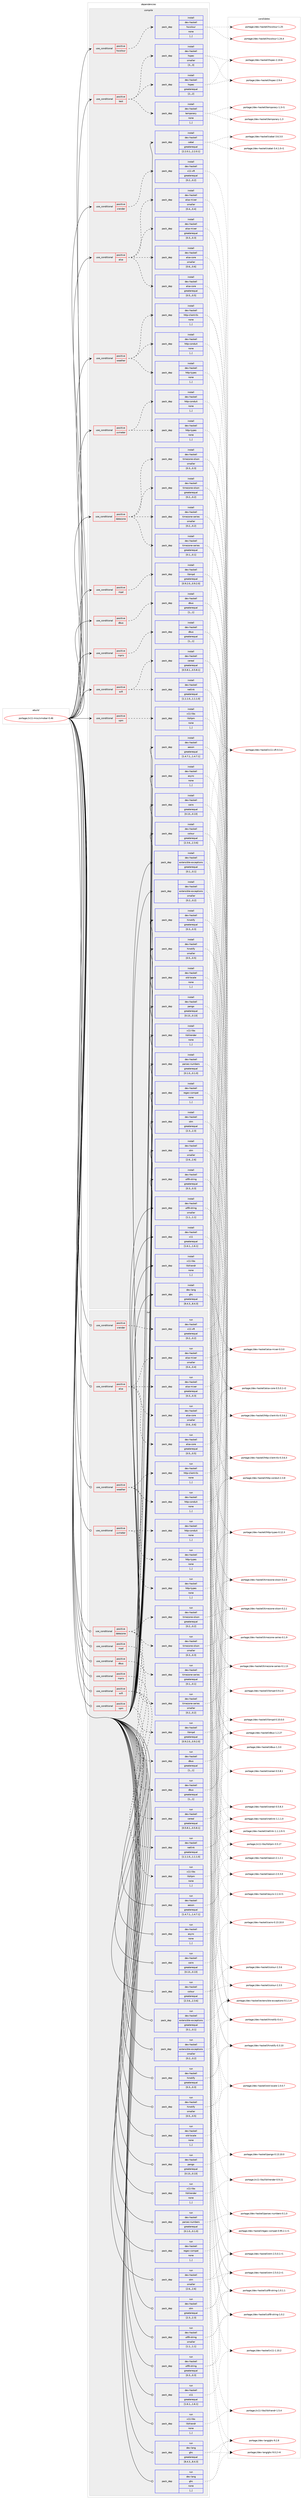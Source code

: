 digraph prolog {

# *************
# Graph options
# *************

newrank=true;
concentrate=true;
compound=true;
graph [rankdir=LR,fontname=Helvetica,fontsize=10,ranksep=1.5];#, ranksep=2.5, nodesep=0.2];
edge  [arrowhead=vee];
node  [fontname=Helvetica,fontsize=10];

# **********
# The ebuild
# **********

subgraph cluster_leftcol {
color=gray;
label=<<i>ebuild</i>>;
id [label="portage://x11-misc/xmobar-0.46", color=red, width=4, href="../x11-misc/xmobar-0.46.svg"];
}

# ****************
# The dependencies
# ****************

subgraph cluster_midcol {
color=gray;
label=<<i>dependencies</i>>;
subgraph cluster_compile {
fillcolor="#eeeeee";
style=filled;
label=<<i>compile</i>>;
subgraph cond257410 {
dependency976397 [label=<<TABLE BORDER="0" CELLBORDER="1" CELLSPACING="0" CELLPADDING="4"><TR><TD ROWSPAN="3" CELLPADDING="10">use_conditional</TD></TR><TR><TD>positive</TD></TR><TR><TD>alsa</TD></TR></TABLE>>, shape=none, color=red];
subgraph pack711845 {
dependency976398 [label=<<TABLE BORDER="0" CELLBORDER="1" CELLSPACING="0" CELLPADDING="4" WIDTH="220"><TR><TD ROWSPAN="6" CELLPADDING="30">pack_dep</TD></TR><TR><TD WIDTH="110">install</TD></TR><TR><TD>dev-haskell</TD></TR><TR><TD>alsa-core</TD></TR><TR><TD>greaterequal</TD></TR><TR><TD>[0.5,,,0.5]</TD></TR></TABLE>>, shape=none, color=blue];
}
dependency976397:e -> dependency976398:w [weight=20,style="dashed",arrowhead="vee"];
subgraph pack711846 {
dependency976399 [label=<<TABLE BORDER="0" CELLBORDER="1" CELLSPACING="0" CELLPADDING="4" WIDTH="220"><TR><TD ROWSPAN="6" CELLPADDING="30">pack_dep</TD></TR><TR><TD WIDTH="110">install</TD></TR><TR><TD>dev-haskell</TD></TR><TR><TD>alsa-core</TD></TR><TR><TD>smaller</TD></TR><TR><TD>[0.6,,,0.6]</TD></TR></TABLE>>, shape=none, color=blue];
}
dependency976397:e -> dependency976399:w [weight=20,style="dashed",arrowhead="vee"];
subgraph pack711847 {
dependency976400 [label=<<TABLE BORDER="0" CELLBORDER="1" CELLSPACING="0" CELLPADDING="4" WIDTH="220"><TR><TD ROWSPAN="6" CELLPADDING="30">pack_dep</TD></TR><TR><TD WIDTH="110">install</TD></TR><TR><TD>dev-haskell</TD></TR><TR><TD>alsa-mixer</TD></TR><TR><TD>greaterequal</TD></TR><TR><TD>[0.3,,,0.3]</TD></TR></TABLE>>, shape=none, color=blue];
}
dependency976397:e -> dependency976400:w [weight=20,style="dashed",arrowhead="vee"];
subgraph pack711848 {
dependency976401 [label=<<TABLE BORDER="0" CELLBORDER="1" CELLSPACING="0" CELLPADDING="4" WIDTH="220"><TR><TD ROWSPAN="6" CELLPADDING="30">pack_dep</TD></TR><TR><TD WIDTH="110">install</TD></TR><TR><TD>dev-haskell</TD></TR><TR><TD>alsa-mixer</TD></TR><TR><TD>smaller</TD></TR><TR><TD>[0.4,,,0.4]</TD></TR></TABLE>>, shape=none, color=blue];
}
dependency976397:e -> dependency976401:w [weight=20,style="dashed",arrowhead="vee"];
}
id:e -> dependency976397:w [weight=20,style="solid",arrowhead="vee"];
subgraph cond257411 {
dependency976402 [label=<<TABLE BORDER="0" CELLBORDER="1" CELLSPACING="0" CELLPADDING="4"><TR><TD ROWSPAN="3" CELLPADDING="10">use_conditional</TD></TR><TR><TD>positive</TD></TR><TR><TD>datezone</TD></TR></TABLE>>, shape=none, color=red];
subgraph pack711849 {
dependency976403 [label=<<TABLE BORDER="0" CELLBORDER="1" CELLSPACING="0" CELLPADDING="4" WIDTH="220"><TR><TD ROWSPAN="6" CELLPADDING="30">pack_dep</TD></TR><TR><TD WIDTH="110">install</TD></TR><TR><TD>dev-haskell</TD></TR><TR><TD>timezone-olson</TD></TR><TR><TD>greaterequal</TD></TR><TR><TD>[0.2,,,0.2]</TD></TR></TABLE>>, shape=none, color=blue];
}
dependency976402:e -> dependency976403:w [weight=20,style="dashed",arrowhead="vee"];
subgraph pack711850 {
dependency976404 [label=<<TABLE BORDER="0" CELLBORDER="1" CELLSPACING="0" CELLPADDING="4" WIDTH="220"><TR><TD ROWSPAN="6" CELLPADDING="30">pack_dep</TD></TR><TR><TD WIDTH="110">install</TD></TR><TR><TD>dev-haskell</TD></TR><TR><TD>timezone-olson</TD></TR><TR><TD>smaller</TD></TR><TR><TD>[0.3,,,0.3]</TD></TR></TABLE>>, shape=none, color=blue];
}
dependency976402:e -> dependency976404:w [weight=20,style="dashed",arrowhead="vee"];
subgraph pack711851 {
dependency976405 [label=<<TABLE BORDER="0" CELLBORDER="1" CELLSPACING="0" CELLPADDING="4" WIDTH="220"><TR><TD ROWSPAN="6" CELLPADDING="30">pack_dep</TD></TR><TR><TD WIDTH="110">install</TD></TR><TR><TD>dev-haskell</TD></TR><TR><TD>timezone-series</TD></TR><TR><TD>greaterequal</TD></TR><TR><TD>[0.1,,,0.1]</TD></TR></TABLE>>, shape=none, color=blue];
}
dependency976402:e -> dependency976405:w [weight=20,style="dashed",arrowhead="vee"];
subgraph pack711852 {
dependency976406 [label=<<TABLE BORDER="0" CELLBORDER="1" CELLSPACING="0" CELLPADDING="4" WIDTH="220"><TR><TD ROWSPAN="6" CELLPADDING="30">pack_dep</TD></TR><TR><TD WIDTH="110">install</TD></TR><TR><TD>dev-haskell</TD></TR><TR><TD>timezone-series</TD></TR><TR><TD>smaller</TD></TR><TR><TD>[0.2,,,0.2]</TD></TR></TABLE>>, shape=none, color=blue];
}
dependency976402:e -> dependency976406:w [weight=20,style="dashed",arrowhead="vee"];
}
id:e -> dependency976402:w [weight=20,style="solid",arrowhead="vee"];
subgraph cond257412 {
dependency976407 [label=<<TABLE BORDER="0" CELLBORDER="1" CELLSPACING="0" CELLPADDING="4"><TR><TD ROWSPAN="3" CELLPADDING="10">use_conditional</TD></TR><TR><TD>positive</TD></TR><TR><TD>dbus</TD></TR></TABLE>>, shape=none, color=red];
subgraph pack711853 {
dependency976408 [label=<<TABLE BORDER="0" CELLBORDER="1" CELLSPACING="0" CELLPADDING="4" WIDTH="220"><TR><TD ROWSPAN="6" CELLPADDING="30">pack_dep</TD></TR><TR><TD WIDTH="110">install</TD></TR><TR><TD>dev-haskell</TD></TR><TR><TD>dbus</TD></TR><TR><TD>greaterequal</TD></TR><TR><TD>[1,,,1]</TD></TR></TABLE>>, shape=none, color=blue];
}
dependency976407:e -> dependency976408:w [weight=20,style="dashed",arrowhead="vee"];
}
id:e -> dependency976407:w [weight=20,style="solid",arrowhead="vee"];
subgraph cond257413 {
dependency976409 [label=<<TABLE BORDER="0" CELLBORDER="1" CELLSPACING="0" CELLPADDING="4"><TR><TD ROWSPAN="3" CELLPADDING="10">use_conditional</TD></TR><TR><TD>positive</TD></TR><TR><TD>hscolour</TD></TR></TABLE>>, shape=none, color=red];
subgraph pack711854 {
dependency976410 [label=<<TABLE BORDER="0" CELLBORDER="1" CELLSPACING="0" CELLPADDING="4" WIDTH="220"><TR><TD ROWSPAN="6" CELLPADDING="30">pack_dep</TD></TR><TR><TD WIDTH="110">install</TD></TR><TR><TD>dev-haskell</TD></TR><TR><TD>hscolour</TD></TR><TR><TD>none</TD></TR><TR><TD>[,,]</TD></TR></TABLE>>, shape=none, color=blue];
}
dependency976409:e -> dependency976410:w [weight=20,style="dashed",arrowhead="vee"];
}
id:e -> dependency976409:w [weight=20,style="solid",arrowhead="vee"];
subgraph cond257414 {
dependency976411 [label=<<TABLE BORDER="0" CELLBORDER="1" CELLSPACING="0" CELLPADDING="4"><TR><TD ROWSPAN="3" CELLPADDING="10">use_conditional</TD></TR><TR><TD>positive</TD></TR><TR><TD>mpd</TD></TR></TABLE>>, shape=none, color=red];
subgraph pack711855 {
dependency976412 [label=<<TABLE BORDER="0" CELLBORDER="1" CELLSPACING="0" CELLPADDING="4" WIDTH="220"><TR><TD ROWSPAN="6" CELLPADDING="30">pack_dep</TD></TR><TR><TD WIDTH="110">install</TD></TR><TR><TD>dev-haskell</TD></TR><TR><TD>libmpd</TD></TR><TR><TD>greaterequal</TD></TR><TR><TD>[0.9.2.0,,,0.9.2.0]</TD></TR></TABLE>>, shape=none, color=blue];
}
dependency976411:e -> dependency976412:w [weight=20,style="dashed",arrowhead="vee"];
}
id:e -> dependency976411:w [weight=20,style="solid",arrowhead="vee"];
subgraph cond257415 {
dependency976413 [label=<<TABLE BORDER="0" CELLBORDER="1" CELLSPACING="0" CELLPADDING="4"><TR><TD ROWSPAN="3" CELLPADDING="10">use_conditional</TD></TR><TR><TD>positive</TD></TR><TR><TD>mpris</TD></TR></TABLE>>, shape=none, color=red];
subgraph pack711856 {
dependency976414 [label=<<TABLE BORDER="0" CELLBORDER="1" CELLSPACING="0" CELLPADDING="4" WIDTH="220"><TR><TD ROWSPAN="6" CELLPADDING="30">pack_dep</TD></TR><TR><TD WIDTH="110">install</TD></TR><TR><TD>dev-haskell</TD></TR><TR><TD>dbus</TD></TR><TR><TD>greaterequal</TD></TR><TR><TD>[1,,,1]</TD></TR></TABLE>>, shape=none, color=blue];
}
dependency976413:e -> dependency976414:w [weight=20,style="dashed",arrowhead="vee"];
}
id:e -> dependency976413:w [weight=20,style="solid",arrowhead="vee"];
subgraph cond257416 {
dependency976415 [label=<<TABLE BORDER="0" CELLBORDER="1" CELLSPACING="0" CELLPADDING="4"><TR><TD ROWSPAN="3" CELLPADDING="10">use_conditional</TD></TR><TR><TD>positive</TD></TR><TR><TD>test</TD></TR></TABLE>>, shape=none, color=red];
subgraph pack711857 {
dependency976416 [label=<<TABLE BORDER="0" CELLBORDER="1" CELLSPACING="0" CELLPADDING="4" WIDTH="220"><TR><TD ROWSPAN="6" CELLPADDING="30">pack_dep</TD></TR><TR><TD WIDTH="110">install</TD></TR><TR><TD>dev-haskell</TD></TR><TR><TD>hspec</TD></TR><TR><TD>greaterequal</TD></TR><TR><TD>[2,,,2]</TD></TR></TABLE>>, shape=none, color=blue];
}
dependency976415:e -> dependency976416:w [weight=20,style="dashed",arrowhead="vee"];
subgraph pack711858 {
dependency976417 [label=<<TABLE BORDER="0" CELLBORDER="1" CELLSPACING="0" CELLPADDING="4" WIDTH="220"><TR><TD ROWSPAN="6" CELLPADDING="30">pack_dep</TD></TR><TR><TD WIDTH="110">install</TD></TR><TR><TD>dev-haskell</TD></TR><TR><TD>hspec</TD></TR><TR><TD>smaller</TD></TR><TR><TD>[3,,,3]</TD></TR></TABLE>>, shape=none, color=blue];
}
dependency976415:e -> dependency976417:w [weight=20,style="dashed",arrowhead="vee"];
subgraph pack711859 {
dependency976418 [label=<<TABLE BORDER="0" CELLBORDER="1" CELLSPACING="0" CELLPADDING="4" WIDTH="220"><TR><TD ROWSPAN="6" CELLPADDING="30">pack_dep</TD></TR><TR><TD WIDTH="110">install</TD></TR><TR><TD>dev-haskell</TD></TR><TR><TD>temporary</TD></TR><TR><TD>none</TD></TR><TR><TD>[,,]</TD></TR></TABLE>>, shape=none, color=blue];
}
dependency976415:e -> dependency976418:w [weight=20,style="dashed",arrowhead="vee"];
}
id:e -> dependency976415:w [weight=20,style="solid",arrowhead="vee"];
subgraph cond257417 {
dependency976419 [label=<<TABLE BORDER="0" CELLBORDER="1" CELLSPACING="0" CELLPADDING="4"><TR><TD ROWSPAN="3" CELLPADDING="10">use_conditional</TD></TR><TR><TD>positive</TD></TR><TR><TD>uvmeter</TD></TR></TABLE>>, shape=none, color=red];
subgraph pack711860 {
dependency976420 [label=<<TABLE BORDER="0" CELLBORDER="1" CELLSPACING="0" CELLPADDING="4" WIDTH="220"><TR><TD ROWSPAN="6" CELLPADDING="30">pack_dep</TD></TR><TR><TD WIDTH="110">install</TD></TR><TR><TD>dev-haskell</TD></TR><TR><TD>http-conduit</TD></TR><TR><TD>none</TD></TR><TR><TD>[,,]</TD></TR></TABLE>>, shape=none, color=blue];
}
dependency976419:e -> dependency976420:w [weight=20,style="dashed",arrowhead="vee"];
subgraph pack711861 {
dependency976421 [label=<<TABLE BORDER="0" CELLBORDER="1" CELLSPACING="0" CELLPADDING="4" WIDTH="220"><TR><TD ROWSPAN="6" CELLPADDING="30">pack_dep</TD></TR><TR><TD WIDTH="110">install</TD></TR><TR><TD>dev-haskell</TD></TR><TR><TD>http-types</TD></TR><TR><TD>none</TD></TR><TR><TD>[,,]</TD></TR></TABLE>>, shape=none, color=blue];
}
dependency976419:e -> dependency976421:w [weight=20,style="dashed",arrowhead="vee"];
}
id:e -> dependency976419:w [weight=20,style="solid",arrowhead="vee"];
subgraph cond257418 {
dependency976422 [label=<<TABLE BORDER="0" CELLBORDER="1" CELLSPACING="0" CELLPADDING="4"><TR><TD ROWSPAN="3" CELLPADDING="10">use_conditional</TD></TR><TR><TD>positive</TD></TR><TR><TD>weather</TD></TR></TABLE>>, shape=none, color=red];
subgraph pack711862 {
dependency976423 [label=<<TABLE BORDER="0" CELLBORDER="1" CELLSPACING="0" CELLPADDING="4" WIDTH="220"><TR><TD ROWSPAN="6" CELLPADDING="30">pack_dep</TD></TR><TR><TD WIDTH="110">install</TD></TR><TR><TD>dev-haskell</TD></TR><TR><TD>http-client-tls</TD></TR><TR><TD>none</TD></TR><TR><TD>[,,]</TD></TR></TABLE>>, shape=none, color=blue];
}
dependency976422:e -> dependency976423:w [weight=20,style="dashed",arrowhead="vee"];
subgraph pack711863 {
dependency976424 [label=<<TABLE BORDER="0" CELLBORDER="1" CELLSPACING="0" CELLPADDING="4" WIDTH="220"><TR><TD ROWSPAN="6" CELLPADDING="30">pack_dep</TD></TR><TR><TD WIDTH="110">install</TD></TR><TR><TD>dev-haskell</TD></TR><TR><TD>http-conduit</TD></TR><TR><TD>none</TD></TR><TR><TD>[,,]</TD></TR></TABLE>>, shape=none, color=blue];
}
dependency976422:e -> dependency976424:w [weight=20,style="dashed",arrowhead="vee"];
subgraph pack711864 {
dependency976425 [label=<<TABLE BORDER="0" CELLBORDER="1" CELLSPACING="0" CELLPADDING="4" WIDTH="220"><TR><TD ROWSPAN="6" CELLPADDING="30">pack_dep</TD></TR><TR><TD WIDTH="110">install</TD></TR><TR><TD>dev-haskell</TD></TR><TR><TD>http-types</TD></TR><TR><TD>none</TD></TR><TR><TD>[,,]</TD></TR></TABLE>>, shape=none, color=blue];
}
dependency976422:e -> dependency976425:w [weight=20,style="dashed",arrowhead="vee"];
}
id:e -> dependency976422:w [weight=20,style="solid",arrowhead="vee"];
subgraph cond257419 {
dependency976426 [label=<<TABLE BORDER="0" CELLBORDER="1" CELLSPACING="0" CELLPADDING="4"><TR><TD ROWSPAN="3" CELLPADDING="10">use_conditional</TD></TR><TR><TD>positive</TD></TR><TR><TD>wifi</TD></TR></TABLE>>, shape=none, color=red];
subgraph pack711865 {
dependency976427 [label=<<TABLE BORDER="0" CELLBORDER="1" CELLSPACING="0" CELLPADDING="4" WIDTH="220"><TR><TD ROWSPAN="6" CELLPADDING="30">pack_dep</TD></TR><TR><TD WIDTH="110">install</TD></TR><TR><TD>dev-haskell</TD></TR><TR><TD>cereal</TD></TR><TR><TD>greaterequal</TD></TR><TR><TD>[0.5.8.1,,,0.5.8.1]</TD></TR></TABLE>>, shape=none, color=blue];
}
dependency976426:e -> dependency976427:w [weight=20,style="dashed",arrowhead="vee"];
subgraph pack711866 {
dependency976428 [label=<<TABLE BORDER="0" CELLBORDER="1" CELLSPACING="0" CELLPADDING="4" WIDTH="220"><TR><TD ROWSPAN="6" CELLPADDING="30">pack_dep</TD></TR><TR><TD WIDTH="110">install</TD></TR><TR><TD>dev-haskell</TD></TR><TR><TD>netlink</TD></TR><TR><TD>greaterequal</TD></TR><TR><TD>[1.1.1.0,,,1.1.1.0]</TD></TR></TABLE>>, shape=none, color=blue];
}
dependency976426:e -> dependency976428:w [weight=20,style="dashed",arrowhead="vee"];
}
id:e -> dependency976426:w [weight=20,style="solid",arrowhead="vee"];
subgraph cond257420 {
dependency976429 [label=<<TABLE BORDER="0" CELLBORDER="1" CELLSPACING="0" CELLPADDING="4"><TR><TD ROWSPAN="3" CELLPADDING="10">use_conditional</TD></TR><TR><TD>positive</TD></TR><TR><TD>xpm</TD></TR></TABLE>>, shape=none, color=red];
subgraph pack711867 {
dependency976430 [label=<<TABLE BORDER="0" CELLBORDER="1" CELLSPACING="0" CELLPADDING="4" WIDTH="220"><TR><TD ROWSPAN="6" CELLPADDING="30">pack_dep</TD></TR><TR><TD WIDTH="110">install</TD></TR><TR><TD>x11-libs</TD></TR><TR><TD>libXpm</TD></TR><TR><TD>none</TD></TR><TR><TD>[,,]</TD></TR></TABLE>>, shape=none, color=blue];
}
dependency976429:e -> dependency976430:w [weight=20,style="dashed",arrowhead="vee"];
}
id:e -> dependency976429:w [weight=20,style="solid",arrowhead="vee"];
subgraph cond257421 {
dependency976431 [label=<<TABLE BORDER="0" CELLBORDER="1" CELLSPACING="0" CELLPADDING="4"><TR><TD ROWSPAN="3" CELLPADDING="10">use_conditional</TD></TR><TR><TD>positive</TD></TR><TR><TD>xrender</TD></TR></TABLE>>, shape=none, color=red];
subgraph pack711868 {
dependency976432 [label=<<TABLE BORDER="0" CELLBORDER="1" CELLSPACING="0" CELLPADDING="4" WIDTH="220"><TR><TD ROWSPAN="6" CELLPADDING="30">pack_dep</TD></TR><TR><TD WIDTH="110">install</TD></TR><TR><TD>dev-haskell</TD></TR><TR><TD>x11-xft</TD></TR><TR><TD>greaterequal</TD></TR><TR><TD>[0.2,,,0.2]</TD></TR></TABLE>>, shape=none, color=blue];
}
dependency976431:e -> dependency976432:w [weight=20,style="dashed",arrowhead="vee"];
}
id:e -> dependency976431:w [weight=20,style="solid",arrowhead="vee"];
subgraph pack711869 {
dependency976433 [label=<<TABLE BORDER="0" CELLBORDER="1" CELLSPACING="0" CELLPADDING="4" WIDTH="220"><TR><TD ROWSPAN="6" CELLPADDING="30">pack_dep</TD></TR><TR><TD WIDTH="110">install</TD></TR><TR><TD>dev-haskell</TD></TR><TR><TD>aeson</TD></TR><TR><TD>greaterequal</TD></TR><TR><TD>[1.4.7.1,,,1.4.7.1]</TD></TR></TABLE>>, shape=none, color=blue];
}
id:e -> dependency976433:w [weight=20,style="solid",arrowhead="vee"];
subgraph pack711870 {
dependency976434 [label=<<TABLE BORDER="0" CELLBORDER="1" CELLSPACING="0" CELLPADDING="4" WIDTH="220"><TR><TD ROWSPAN="6" CELLPADDING="30">pack_dep</TD></TR><TR><TD WIDTH="110">install</TD></TR><TR><TD>dev-haskell</TD></TR><TR><TD>async</TD></TR><TR><TD>none</TD></TR><TR><TD>[,,]</TD></TR></TABLE>>, shape=none, color=blue];
}
id:e -> dependency976434:w [weight=20,style="solid",arrowhead="vee"];
subgraph pack711871 {
dependency976435 [label=<<TABLE BORDER="0" CELLBORDER="1" CELLSPACING="0" CELLPADDING="4" WIDTH="220"><TR><TD ROWSPAN="6" CELLPADDING="30">pack_dep</TD></TR><TR><TD WIDTH="110">install</TD></TR><TR><TD>dev-haskell</TD></TR><TR><TD>cabal</TD></TR><TR><TD>greaterequal</TD></TR><TR><TD>[2.2.0.1,,,2.2.0.1]</TD></TR></TABLE>>, shape=none, color=blue];
}
id:e -> dependency976435:w [weight=20,style="solid",arrowhead="vee"];
subgraph pack711872 {
dependency976436 [label=<<TABLE BORDER="0" CELLBORDER="1" CELLSPACING="0" CELLPADDING="4" WIDTH="220"><TR><TD ROWSPAN="6" CELLPADDING="30">pack_dep</TD></TR><TR><TD WIDTH="110">install</TD></TR><TR><TD>dev-haskell</TD></TR><TR><TD>cairo</TD></TR><TR><TD>greaterequal</TD></TR><TR><TD>[0.13,,,0.13]</TD></TR></TABLE>>, shape=none, color=blue];
}
id:e -> dependency976436:w [weight=20,style="solid",arrowhead="vee"];
subgraph pack711873 {
dependency976437 [label=<<TABLE BORDER="0" CELLBORDER="1" CELLSPACING="0" CELLPADDING="4" WIDTH="220"><TR><TD ROWSPAN="6" CELLPADDING="30">pack_dep</TD></TR><TR><TD WIDTH="110">install</TD></TR><TR><TD>dev-haskell</TD></TR><TR><TD>colour</TD></TR><TR><TD>greaterequal</TD></TR><TR><TD>[2.3.6,,,2.3.6]</TD></TR></TABLE>>, shape=none, color=blue];
}
id:e -> dependency976437:w [weight=20,style="solid",arrowhead="vee"];
subgraph pack711874 {
dependency976438 [label=<<TABLE BORDER="0" CELLBORDER="1" CELLSPACING="0" CELLPADDING="4" WIDTH="220"><TR><TD ROWSPAN="6" CELLPADDING="30">pack_dep</TD></TR><TR><TD WIDTH="110">install</TD></TR><TR><TD>dev-haskell</TD></TR><TR><TD>extensible-exceptions</TD></TR><TR><TD>greaterequal</TD></TR><TR><TD>[0.1,,,0.1]</TD></TR></TABLE>>, shape=none, color=blue];
}
id:e -> dependency976438:w [weight=20,style="solid",arrowhead="vee"];
subgraph pack711875 {
dependency976439 [label=<<TABLE BORDER="0" CELLBORDER="1" CELLSPACING="0" CELLPADDING="4" WIDTH="220"><TR><TD ROWSPAN="6" CELLPADDING="30">pack_dep</TD></TR><TR><TD WIDTH="110">install</TD></TR><TR><TD>dev-haskell</TD></TR><TR><TD>extensible-exceptions</TD></TR><TR><TD>smaller</TD></TR><TR><TD>[0.2,,,0.2]</TD></TR></TABLE>>, shape=none, color=blue];
}
id:e -> dependency976439:w [weight=20,style="solid",arrowhead="vee"];
subgraph pack711876 {
dependency976440 [label=<<TABLE BORDER="0" CELLBORDER="1" CELLSPACING="0" CELLPADDING="4" WIDTH="220"><TR><TD ROWSPAN="6" CELLPADDING="30">pack_dep</TD></TR><TR><TD WIDTH="110">install</TD></TR><TR><TD>dev-haskell</TD></TR><TR><TD>hinotify</TD></TR><TR><TD>greaterequal</TD></TR><TR><TD>[0.3,,,0.3]</TD></TR></TABLE>>, shape=none, color=blue];
}
id:e -> dependency976440:w [weight=20,style="solid",arrowhead="vee"];
subgraph pack711877 {
dependency976441 [label=<<TABLE BORDER="0" CELLBORDER="1" CELLSPACING="0" CELLPADDING="4" WIDTH="220"><TR><TD ROWSPAN="6" CELLPADDING="30">pack_dep</TD></TR><TR><TD WIDTH="110">install</TD></TR><TR><TD>dev-haskell</TD></TR><TR><TD>hinotify</TD></TR><TR><TD>smaller</TD></TR><TR><TD>[0.5,,,0.5]</TD></TR></TABLE>>, shape=none, color=blue];
}
id:e -> dependency976441:w [weight=20,style="solid",arrowhead="vee"];
subgraph pack711878 {
dependency976442 [label=<<TABLE BORDER="0" CELLBORDER="1" CELLSPACING="0" CELLPADDING="4" WIDTH="220"><TR><TD ROWSPAN="6" CELLPADDING="30">pack_dep</TD></TR><TR><TD WIDTH="110">install</TD></TR><TR><TD>dev-haskell</TD></TR><TR><TD>old-locale</TD></TR><TR><TD>none</TD></TR><TR><TD>[,,]</TD></TR></TABLE>>, shape=none, color=blue];
}
id:e -> dependency976442:w [weight=20,style="solid",arrowhead="vee"];
subgraph pack711879 {
dependency976443 [label=<<TABLE BORDER="0" CELLBORDER="1" CELLSPACING="0" CELLPADDING="4" WIDTH="220"><TR><TD ROWSPAN="6" CELLPADDING="30">pack_dep</TD></TR><TR><TD WIDTH="110">install</TD></TR><TR><TD>dev-haskell</TD></TR><TR><TD>pango</TD></TR><TR><TD>greaterequal</TD></TR><TR><TD>[0.13,,,0.13]</TD></TR></TABLE>>, shape=none, color=blue];
}
id:e -> dependency976443:w [weight=20,style="solid",arrowhead="vee"];
subgraph pack711880 {
dependency976444 [label=<<TABLE BORDER="0" CELLBORDER="1" CELLSPACING="0" CELLPADDING="4" WIDTH="220"><TR><TD ROWSPAN="6" CELLPADDING="30">pack_dep</TD></TR><TR><TD WIDTH="110">install</TD></TR><TR><TD>dev-haskell</TD></TR><TR><TD>parsec-numbers</TD></TR><TR><TD>greaterequal</TD></TR><TR><TD>[0.1.0,,,0.1.0]</TD></TR></TABLE>>, shape=none, color=blue];
}
id:e -> dependency976444:w [weight=20,style="solid",arrowhead="vee"];
subgraph pack711881 {
dependency976445 [label=<<TABLE BORDER="0" CELLBORDER="1" CELLSPACING="0" CELLPADDING="4" WIDTH="220"><TR><TD ROWSPAN="6" CELLPADDING="30">pack_dep</TD></TR><TR><TD WIDTH="110">install</TD></TR><TR><TD>dev-haskell</TD></TR><TR><TD>regex-compat</TD></TR><TR><TD>none</TD></TR><TR><TD>[,,]</TD></TR></TABLE>>, shape=none, color=blue];
}
id:e -> dependency976445:w [weight=20,style="solid",arrowhead="vee"];
subgraph pack711882 {
dependency976446 [label=<<TABLE BORDER="0" CELLBORDER="1" CELLSPACING="0" CELLPADDING="4" WIDTH="220"><TR><TD ROWSPAN="6" CELLPADDING="30">pack_dep</TD></TR><TR><TD WIDTH="110">install</TD></TR><TR><TD>dev-haskell</TD></TR><TR><TD>stm</TD></TR><TR><TD>greaterequal</TD></TR><TR><TD>[2.3,,,2.3]</TD></TR></TABLE>>, shape=none, color=blue];
}
id:e -> dependency976446:w [weight=20,style="solid",arrowhead="vee"];
subgraph pack711883 {
dependency976447 [label=<<TABLE BORDER="0" CELLBORDER="1" CELLSPACING="0" CELLPADDING="4" WIDTH="220"><TR><TD ROWSPAN="6" CELLPADDING="30">pack_dep</TD></TR><TR><TD WIDTH="110">install</TD></TR><TR><TD>dev-haskell</TD></TR><TR><TD>stm</TD></TR><TR><TD>smaller</TD></TR><TR><TD>[2.6,,,2.6]</TD></TR></TABLE>>, shape=none, color=blue];
}
id:e -> dependency976447:w [weight=20,style="solid",arrowhead="vee"];
subgraph pack711884 {
dependency976448 [label=<<TABLE BORDER="0" CELLBORDER="1" CELLSPACING="0" CELLPADDING="4" WIDTH="220"><TR><TD ROWSPAN="6" CELLPADDING="30">pack_dep</TD></TR><TR><TD WIDTH="110">install</TD></TR><TR><TD>dev-haskell</TD></TR><TR><TD>utf8-string</TD></TR><TR><TD>greaterequal</TD></TR><TR><TD>[0.3,,,0.3]</TD></TR></TABLE>>, shape=none, color=blue];
}
id:e -> dependency976448:w [weight=20,style="solid",arrowhead="vee"];
subgraph pack711885 {
dependency976449 [label=<<TABLE BORDER="0" CELLBORDER="1" CELLSPACING="0" CELLPADDING="4" WIDTH="220"><TR><TD ROWSPAN="6" CELLPADDING="30">pack_dep</TD></TR><TR><TD WIDTH="110">install</TD></TR><TR><TD>dev-haskell</TD></TR><TR><TD>utf8-string</TD></TR><TR><TD>smaller</TD></TR><TR><TD>[1.1,,,1.1]</TD></TR></TABLE>>, shape=none, color=blue];
}
id:e -> dependency976449:w [weight=20,style="solid",arrowhead="vee"];
subgraph pack711886 {
dependency976450 [label=<<TABLE BORDER="0" CELLBORDER="1" CELLSPACING="0" CELLPADDING="4" WIDTH="220"><TR><TD ROWSPAN="6" CELLPADDING="30">pack_dep</TD></TR><TR><TD WIDTH="110">install</TD></TR><TR><TD>dev-haskell</TD></TR><TR><TD>x11</TD></TR><TR><TD>greaterequal</TD></TR><TR><TD>[1.6.1,,,1.6.1]</TD></TR></TABLE>>, shape=none, color=blue];
}
id:e -> dependency976450:w [weight=20,style="solid",arrowhead="vee"];
subgraph pack711887 {
dependency976451 [label=<<TABLE BORDER="0" CELLBORDER="1" CELLSPACING="0" CELLPADDING="4" WIDTH="220"><TR><TD ROWSPAN="6" CELLPADDING="30">pack_dep</TD></TR><TR><TD WIDTH="110">install</TD></TR><TR><TD>dev-lang</TD></TR><TR><TD>ghc</TD></TR><TR><TD>greaterequal</TD></TR><TR><TD>[8.4.3,,,8.4.3]</TD></TR></TABLE>>, shape=none, color=blue];
}
id:e -> dependency976451:w [weight=20,style="solid",arrowhead="vee"];
subgraph pack711888 {
dependency976452 [label=<<TABLE BORDER="0" CELLBORDER="1" CELLSPACING="0" CELLPADDING="4" WIDTH="220"><TR><TD ROWSPAN="6" CELLPADDING="30">pack_dep</TD></TR><TR><TD WIDTH="110">install</TD></TR><TR><TD>x11-libs</TD></TR><TR><TD>libXrandr</TD></TR><TR><TD>none</TD></TR><TR><TD>[,,]</TD></TR></TABLE>>, shape=none, color=blue];
}
id:e -> dependency976452:w [weight=20,style="solid",arrowhead="vee"];
subgraph pack711889 {
dependency976453 [label=<<TABLE BORDER="0" CELLBORDER="1" CELLSPACING="0" CELLPADDING="4" WIDTH="220"><TR><TD ROWSPAN="6" CELLPADDING="30">pack_dep</TD></TR><TR><TD WIDTH="110">install</TD></TR><TR><TD>x11-libs</TD></TR><TR><TD>libXrender</TD></TR><TR><TD>none</TD></TR><TR><TD>[,,]</TD></TR></TABLE>>, shape=none, color=blue];
}
id:e -> dependency976453:w [weight=20,style="solid",arrowhead="vee"];
}
subgraph cluster_compileandrun {
fillcolor="#eeeeee";
style=filled;
label=<<i>compile and run</i>>;
}
subgraph cluster_run {
fillcolor="#eeeeee";
style=filled;
label=<<i>run</i>>;
subgraph cond257422 {
dependency976454 [label=<<TABLE BORDER="0" CELLBORDER="1" CELLSPACING="0" CELLPADDING="4"><TR><TD ROWSPAN="3" CELLPADDING="10">use_conditional</TD></TR><TR><TD>positive</TD></TR><TR><TD>alsa</TD></TR></TABLE>>, shape=none, color=red];
subgraph pack711890 {
dependency976455 [label=<<TABLE BORDER="0" CELLBORDER="1" CELLSPACING="0" CELLPADDING="4" WIDTH="220"><TR><TD ROWSPAN="6" CELLPADDING="30">pack_dep</TD></TR><TR><TD WIDTH="110">run</TD></TR><TR><TD>dev-haskell</TD></TR><TR><TD>alsa-core</TD></TR><TR><TD>greaterequal</TD></TR><TR><TD>[0.5,,,0.5]</TD></TR></TABLE>>, shape=none, color=blue];
}
dependency976454:e -> dependency976455:w [weight=20,style="dashed",arrowhead="vee"];
subgraph pack711891 {
dependency976456 [label=<<TABLE BORDER="0" CELLBORDER="1" CELLSPACING="0" CELLPADDING="4" WIDTH="220"><TR><TD ROWSPAN="6" CELLPADDING="30">pack_dep</TD></TR><TR><TD WIDTH="110">run</TD></TR><TR><TD>dev-haskell</TD></TR><TR><TD>alsa-core</TD></TR><TR><TD>smaller</TD></TR><TR><TD>[0.6,,,0.6]</TD></TR></TABLE>>, shape=none, color=blue];
}
dependency976454:e -> dependency976456:w [weight=20,style="dashed",arrowhead="vee"];
subgraph pack711892 {
dependency976457 [label=<<TABLE BORDER="0" CELLBORDER="1" CELLSPACING="0" CELLPADDING="4" WIDTH="220"><TR><TD ROWSPAN="6" CELLPADDING="30">pack_dep</TD></TR><TR><TD WIDTH="110">run</TD></TR><TR><TD>dev-haskell</TD></TR><TR><TD>alsa-mixer</TD></TR><TR><TD>greaterequal</TD></TR><TR><TD>[0.3,,,0.3]</TD></TR></TABLE>>, shape=none, color=blue];
}
dependency976454:e -> dependency976457:w [weight=20,style="dashed",arrowhead="vee"];
subgraph pack711893 {
dependency976458 [label=<<TABLE BORDER="0" CELLBORDER="1" CELLSPACING="0" CELLPADDING="4" WIDTH="220"><TR><TD ROWSPAN="6" CELLPADDING="30">pack_dep</TD></TR><TR><TD WIDTH="110">run</TD></TR><TR><TD>dev-haskell</TD></TR><TR><TD>alsa-mixer</TD></TR><TR><TD>smaller</TD></TR><TR><TD>[0.4,,,0.4]</TD></TR></TABLE>>, shape=none, color=blue];
}
dependency976454:e -> dependency976458:w [weight=20,style="dashed",arrowhead="vee"];
}
id:e -> dependency976454:w [weight=20,style="solid",arrowhead="odot"];
subgraph cond257423 {
dependency976459 [label=<<TABLE BORDER="0" CELLBORDER="1" CELLSPACING="0" CELLPADDING="4"><TR><TD ROWSPAN="3" CELLPADDING="10">use_conditional</TD></TR><TR><TD>positive</TD></TR><TR><TD>datezone</TD></TR></TABLE>>, shape=none, color=red];
subgraph pack711894 {
dependency976460 [label=<<TABLE BORDER="0" CELLBORDER="1" CELLSPACING="0" CELLPADDING="4" WIDTH="220"><TR><TD ROWSPAN="6" CELLPADDING="30">pack_dep</TD></TR><TR><TD WIDTH="110">run</TD></TR><TR><TD>dev-haskell</TD></TR><TR><TD>timezone-olson</TD></TR><TR><TD>greaterequal</TD></TR><TR><TD>[0.2,,,0.2]</TD></TR></TABLE>>, shape=none, color=blue];
}
dependency976459:e -> dependency976460:w [weight=20,style="dashed",arrowhead="vee"];
subgraph pack711895 {
dependency976461 [label=<<TABLE BORDER="0" CELLBORDER="1" CELLSPACING="0" CELLPADDING="4" WIDTH="220"><TR><TD ROWSPAN="6" CELLPADDING="30">pack_dep</TD></TR><TR><TD WIDTH="110">run</TD></TR><TR><TD>dev-haskell</TD></TR><TR><TD>timezone-olson</TD></TR><TR><TD>smaller</TD></TR><TR><TD>[0.3,,,0.3]</TD></TR></TABLE>>, shape=none, color=blue];
}
dependency976459:e -> dependency976461:w [weight=20,style="dashed",arrowhead="vee"];
subgraph pack711896 {
dependency976462 [label=<<TABLE BORDER="0" CELLBORDER="1" CELLSPACING="0" CELLPADDING="4" WIDTH="220"><TR><TD ROWSPAN="6" CELLPADDING="30">pack_dep</TD></TR><TR><TD WIDTH="110">run</TD></TR><TR><TD>dev-haskell</TD></TR><TR><TD>timezone-series</TD></TR><TR><TD>greaterequal</TD></TR><TR><TD>[0.1,,,0.1]</TD></TR></TABLE>>, shape=none, color=blue];
}
dependency976459:e -> dependency976462:w [weight=20,style="dashed",arrowhead="vee"];
subgraph pack711897 {
dependency976463 [label=<<TABLE BORDER="0" CELLBORDER="1" CELLSPACING="0" CELLPADDING="4" WIDTH="220"><TR><TD ROWSPAN="6" CELLPADDING="30">pack_dep</TD></TR><TR><TD WIDTH="110">run</TD></TR><TR><TD>dev-haskell</TD></TR><TR><TD>timezone-series</TD></TR><TR><TD>smaller</TD></TR><TR><TD>[0.2,,,0.2]</TD></TR></TABLE>>, shape=none, color=blue];
}
dependency976459:e -> dependency976463:w [weight=20,style="dashed",arrowhead="vee"];
}
id:e -> dependency976459:w [weight=20,style="solid",arrowhead="odot"];
subgraph cond257424 {
dependency976464 [label=<<TABLE BORDER="0" CELLBORDER="1" CELLSPACING="0" CELLPADDING="4"><TR><TD ROWSPAN="3" CELLPADDING="10">use_conditional</TD></TR><TR><TD>positive</TD></TR><TR><TD>dbus</TD></TR></TABLE>>, shape=none, color=red];
subgraph pack711898 {
dependency976465 [label=<<TABLE BORDER="0" CELLBORDER="1" CELLSPACING="0" CELLPADDING="4" WIDTH="220"><TR><TD ROWSPAN="6" CELLPADDING="30">pack_dep</TD></TR><TR><TD WIDTH="110">run</TD></TR><TR><TD>dev-haskell</TD></TR><TR><TD>dbus</TD></TR><TR><TD>greaterequal</TD></TR><TR><TD>[1,,,1]</TD></TR></TABLE>>, shape=none, color=blue];
}
dependency976464:e -> dependency976465:w [weight=20,style="dashed",arrowhead="vee"];
}
id:e -> dependency976464:w [weight=20,style="solid",arrowhead="odot"];
subgraph cond257425 {
dependency976466 [label=<<TABLE BORDER="0" CELLBORDER="1" CELLSPACING="0" CELLPADDING="4"><TR><TD ROWSPAN="3" CELLPADDING="10">use_conditional</TD></TR><TR><TD>positive</TD></TR><TR><TD>mpd</TD></TR></TABLE>>, shape=none, color=red];
subgraph pack711899 {
dependency976467 [label=<<TABLE BORDER="0" CELLBORDER="1" CELLSPACING="0" CELLPADDING="4" WIDTH="220"><TR><TD ROWSPAN="6" CELLPADDING="30">pack_dep</TD></TR><TR><TD WIDTH="110">run</TD></TR><TR><TD>dev-haskell</TD></TR><TR><TD>libmpd</TD></TR><TR><TD>greaterequal</TD></TR><TR><TD>[0.9.2.0,,,0.9.2.0]</TD></TR></TABLE>>, shape=none, color=blue];
}
dependency976466:e -> dependency976467:w [weight=20,style="dashed",arrowhead="vee"];
}
id:e -> dependency976466:w [weight=20,style="solid",arrowhead="odot"];
subgraph cond257426 {
dependency976468 [label=<<TABLE BORDER="0" CELLBORDER="1" CELLSPACING="0" CELLPADDING="4"><TR><TD ROWSPAN="3" CELLPADDING="10">use_conditional</TD></TR><TR><TD>positive</TD></TR><TR><TD>mpris</TD></TR></TABLE>>, shape=none, color=red];
subgraph pack711900 {
dependency976469 [label=<<TABLE BORDER="0" CELLBORDER="1" CELLSPACING="0" CELLPADDING="4" WIDTH="220"><TR><TD ROWSPAN="6" CELLPADDING="30">pack_dep</TD></TR><TR><TD WIDTH="110">run</TD></TR><TR><TD>dev-haskell</TD></TR><TR><TD>dbus</TD></TR><TR><TD>greaterequal</TD></TR><TR><TD>[1,,,1]</TD></TR></TABLE>>, shape=none, color=blue];
}
dependency976468:e -> dependency976469:w [weight=20,style="dashed",arrowhead="vee"];
}
id:e -> dependency976468:w [weight=20,style="solid",arrowhead="odot"];
subgraph cond257427 {
dependency976470 [label=<<TABLE BORDER="0" CELLBORDER="1" CELLSPACING="0" CELLPADDING="4"><TR><TD ROWSPAN="3" CELLPADDING="10">use_conditional</TD></TR><TR><TD>positive</TD></TR><TR><TD>uvmeter</TD></TR></TABLE>>, shape=none, color=red];
subgraph pack711901 {
dependency976471 [label=<<TABLE BORDER="0" CELLBORDER="1" CELLSPACING="0" CELLPADDING="4" WIDTH="220"><TR><TD ROWSPAN="6" CELLPADDING="30">pack_dep</TD></TR><TR><TD WIDTH="110">run</TD></TR><TR><TD>dev-haskell</TD></TR><TR><TD>http-conduit</TD></TR><TR><TD>none</TD></TR><TR><TD>[,,]</TD></TR></TABLE>>, shape=none, color=blue];
}
dependency976470:e -> dependency976471:w [weight=20,style="dashed",arrowhead="vee"];
subgraph pack711902 {
dependency976472 [label=<<TABLE BORDER="0" CELLBORDER="1" CELLSPACING="0" CELLPADDING="4" WIDTH="220"><TR><TD ROWSPAN="6" CELLPADDING="30">pack_dep</TD></TR><TR><TD WIDTH="110">run</TD></TR><TR><TD>dev-haskell</TD></TR><TR><TD>http-types</TD></TR><TR><TD>none</TD></TR><TR><TD>[,,]</TD></TR></TABLE>>, shape=none, color=blue];
}
dependency976470:e -> dependency976472:w [weight=20,style="dashed",arrowhead="vee"];
}
id:e -> dependency976470:w [weight=20,style="solid",arrowhead="odot"];
subgraph cond257428 {
dependency976473 [label=<<TABLE BORDER="0" CELLBORDER="1" CELLSPACING="0" CELLPADDING="4"><TR><TD ROWSPAN="3" CELLPADDING="10">use_conditional</TD></TR><TR><TD>positive</TD></TR><TR><TD>weather</TD></TR></TABLE>>, shape=none, color=red];
subgraph pack711903 {
dependency976474 [label=<<TABLE BORDER="0" CELLBORDER="1" CELLSPACING="0" CELLPADDING="4" WIDTH="220"><TR><TD ROWSPAN="6" CELLPADDING="30">pack_dep</TD></TR><TR><TD WIDTH="110">run</TD></TR><TR><TD>dev-haskell</TD></TR><TR><TD>http-client-tls</TD></TR><TR><TD>none</TD></TR><TR><TD>[,,]</TD></TR></TABLE>>, shape=none, color=blue];
}
dependency976473:e -> dependency976474:w [weight=20,style="dashed",arrowhead="vee"];
subgraph pack711904 {
dependency976475 [label=<<TABLE BORDER="0" CELLBORDER="1" CELLSPACING="0" CELLPADDING="4" WIDTH="220"><TR><TD ROWSPAN="6" CELLPADDING="30">pack_dep</TD></TR><TR><TD WIDTH="110">run</TD></TR><TR><TD>dev-haskell</TD></TR><TR><TD>http-conduit</TD></TR><TR><TD>none</TD></TR><TR><TD>[,,]</TD></TR></TABLE>>, shape=none, color=blue];
}
dependency976473:e -> dependency976475:w [weight=20,style="dashed",arrowhead="vee"];
subgraph pack711905 {
dependency976476 [label=<<TABLE BORDER="0" CELLBORDER="1" CELLSPACING="0" CELLPADDING="4" WIDTH="220"><TR><TD ROWSPAN="6" CELLPADDING="30">pack_dep</TD></TR><TR><TD WIDTH="110">run</TD></TR><TR><TD>dev-haskell</TD></TR><TR><TD>http-types</TD></TR><TR><TD>none</TD></TR><TR><TD>[,,]</TD></TR></TABLE>>, shape=none, color=blue];
}
dependency976473:e -> dependency976476:w [weight=20,style="dashed",arrowhead="vee"];
}
id:e -> dependency976473:w [weight=20,style="solid",arrowhead="odot"];
subgraph cond257429 {
dependency976477 [label=<<TABLE BORDER="0" CELLBORDER="1" CELLSPACING="0" CELLPADDING="4"><TR><TD ROWSPAN="3" CELLPADDING="10">use_conditional</TD></TR><TR><TD>positive</TD></TR><TR><TD>wifi</TD></TR></TABLE>>, shape=none, color=red];
subgraph pack711906 {
dependency976478 [label=<<TABLE BORDER="0" CELLBORDER="1" CELLSPACING="0" CELLPADDING="4" WIDTH="220"><TR><TD ROWSPAN="6" CELLPADDING="30">pack_dep</TD></TR><TR><TD WIDTH="110">run</TD></TR><TR><TD>dev-haskell</TD></TR><TR><TD>cereal</TD></TR><TR><TD>greaterequal</TD></TR><TR><TD>[0.5.8.1,,,0.5.8.1]</TD></TR></TABLE>>, shape=none, color=blue];
}
dependency976477:e -> dependency976478:w [weight=20,style="dashed",arrowhead="vee"];
subgraph pack711907 {
dependency976479 [label=<<TABLE BORDER="0" CELLBORDER="1" CELLSPACING="0" CELLPADDING="4" WIDTH="220"><TR><TD ROWSPAN="6" CELLPADDING="30">pack_dep</TD></TR><TR><TD WIDTH="110">run</TD></TR><TR><TD>dev-haskell</TD></TR><TR><TD>netlink</TD></TR><TR><TD>greaterequal</TD></TR><TR><TD>[1.1.1.0,,,1.1.1.0]</TD></TR></TABLE>>, shape=none, color=blue];
}
dependency976477:e -> dependency976479:w [weight=20,style="dashed",arrowhead="vee"];
}
id:e -> dependency976477:w [weight=20,style="solid",arrowhead="odot"];
subgraph cond257430 {
dependency976480 [label=<<TABLE BORDER="0" CELLBORDER="1" CELLSPACING="0" CELLPADDING="4"><TR><TD ROWSPAN="3" CELLPADDING="10">use_conditional</TD></TR><TR><TD>positive</TD></TR><TR><TD>xpm</TD></TR></TABLE>>, shape=none, color=red];
subgraph pack711908 {
dependency976481 [label=<<TABLE BORDER="0" CELLBORDER="1" CELLSPACING="0" CELLPADDING="4" WIDTH="220"><TR><TD ROWSPAN="6" CELLPADDING="30">pack_dep</TD></TR><TR><TD WIDTH="110">run</TD></TR><TR><TD>x11-libs</TD></TR><TR><TD>libXpm</TD></TR><TR><TD>none</TD></TR><TR><TD>[,,]</TD></TR></TABLE>>, shape=none, color=blue];
}
dependency976480:e -> dependency976481:w [weight=20,style="dashed",arrowhead="vee"];
}
id:e -> dependency976480:w [weight=20,style="solid",arrowhead="odot"];
subgraph cond257431 {
dependency976482 [label=<<TABLE BORDER="0" CELLBORDER="1" CELLSPACING="0" CELLPADDING="4"><TR><TD ROWSPAN="3" CELLPADDING="10">use_conditional</TD></TR><TR><TD>positive</TD></TR><TR><TD>xrender</TD></TR></TABLE>>, shape=none, color=red];
subgraph pack711909 {
dependency976483 [label=<<TABLE BORDER="0" CELLBORDER="1" CELLSPACING="0" CELLPADDING="4" WIDTH="220"><TR><TD ROWSPAN="6" CELLPADDING="30">pack_dep</TD></TR><TR><TD WIDTH="110">run</TD></TR><TR><TD>dev-haskell</TD></TR><TR><TD>x11-xft</TD></TR><TR><TD>greaterequal</TD></TR><TR><TD>[0.2,,,0.2]</TD></TR></TABLE>>, shape=none, color=blue];
}
dependency976482:e -> dependency976483:w [weight=20,style="dashed",arrowhead="vee"];
}
id:e -> dependency976482:w [weight=20,style="solid",arrowhead="odot"];
subgraph pack711910 {
dependency976484 [label=<<TABLE BORDER="0" CELLBORDER="1" CELLSPACING="0" CELLPADDING="4" WIDTH="220"><TR><TD ROWSPAN="6" CELLPADDING="30">pack_dep</TD></TR><TR><TD WIDTH="110">run</TD></TR><TR><TD>dev-haskell</TD></TR><TR><TD>aeson</TD></TR><TR><TD>greaterequal</TD></TR><TR><TD>[1.4.7.1,,,1.4.7.1]</TD></TR></TABLE>>, shape=none, color=blue];
}
id:e -> dependency976484:w [weight=20,style="solid",arrowhead="odot"];
subgraph pack711911 {
dependency976485 [label=<<TABLE BORDER="0" CELLBORDER="1" CELLSPACING="0" CELLPADDING="4" WIDTH="220"><TR><TD ROWSPAN="6" CELLPADDING="30">pack_dep</TD></TR><TR><TD WIDTH="110">run</TD></TR><TR><TD>dev-haskell</TD></TR><TR><TD>async</TD></TR><TR><TD>none</TD></TR><TR><TD>[,,]</TD></TR></TABLE>>, shape=none, color=blue];
}
id:e -> dependency976485:w [weight=20,style="solid",arrowhead="odot"];
subgraph pack711912 {
dependency976486 [label=<<TABLE BORDER="0" CELLBORDER="1" CELLSPACING="0" CELLPADDING="4" WIDTH="220"><TR><TD ROWSPAN="6" CELLPADDING="30">pack_dep</TD></TR><TR><TD WIDTH="110">run</TD></TR><TR><TD>dev-haskell</TD></TR><TR><TD>cairo</TD></TR><TR><TD>greaterequal</TD></TR><TR><TD>[0.13,,,0.13]</TD></TR></TABLE>>, shape=none, color=blue];
}
id:e -> dependency976486:w [weight=20,style="solid",arrowhead="odot"];
subgraph pack711913 {
dependency976487 [label=<<TABLE BORDER="0" CELLBORDER="1" CELLSPACING="0" CELLPADDING="4" WIDTH="220"><TR><TD ROWSPAN="6" CELLPADDING="30">pack_dep</TD></TR><TR><TD WIDTH="110">run</TD></TR><TR><TD>dev-haskell</TD></TR><TR><TD>colour</TD></TR><TR><TD>greaterequal</TD></TR><TR><TD>[2.3.6,,,2.3.6]</TD></TR></TABLE>>, shape=none, color=blue];
}
id:e -> dependency976487:w [weight=20,style="solid",arrowhead="odot"];
subgraph pack711914 {
dependency976488 [label=<<TABLE BORDER="0" CELLBORDER="1" CELLSPACING="0" CELLPADDING="4" WIDTH="220"><TR><TD ROWSPAN="6" CELLPADDING="30">pack_dep</TD></TR><TR><TD WIDTH="110">run</TD></TR><TR><TD>dev-haskell</TD></TR><TR><TD>extensible-exceptions</TD></TR><TR><TD>greaterequal</TD></TR><TR><TD>[0.1,,,0.1]</TD></TR></TABLE>>, shape=none, color=blue];
}
id:e -> dependency976488:w [weight=20,style="solid",arrowhead="odot"];
subgraph pack711915 {
dependency976489 [label=<<TABLE BORDER="0" CELLBORDER="1" CELLSPACING="0" CELLPADDING="4" WIDTH="220"><TR><TD ROWSPAN="6" CELLPADDING="30">pack_dep</TD></TR><TR><TD WIDTH="110">run</TD></TR><TR><TD>dev-haskell</TD></TR><TR><TD>extensible-exceptions</TD></TR><TR><TD>smaller</TD></TR><TR><TD>[0.2,,,0.2]</TD></TR></TABLE>>, shape=none, color=blue];
}
id:e -> dependency976489:w [weight=20,style="solid",arrowhead="odot"];
subgraph pack711916 {
dependency976490 [label=<<TABLE BORDER="0" CELLBORDER="1" CELLSPACING="0" CELLPADDING="4" WIDTH="220"><TR><TD ROWSPAN="6" CELLPADDING="30">pack_dep</TD></TR><TR><TD WIDTH="110">run</TD></TR><TR><TD>dev-haskell</TD></TR><TR><TD>hinotify</TD></TR><TR><TD>greaterequal</TD></TR><TR><TD>[0.3,,,0.3]</TD></TR></TABLE>>, shape=none, color=blue];
}
id:e -> dependency976490:w [weight=20,style="solid",arrowhead="odot"];
subgraph pack711917 {
dependency976491 [label=<<TABLE BORDER="0" CELLBORDER="1" CELLSPACING="0" CELLPADDING="4" WIDTH="220"><TR><TD ROWSPAN="6" CELLPADDING="30">pack_dep</TD></TR><TR><TD WIDTH="110">run</TD></TR><TR><TD>dev-haskell</TD></TR><TR><TD>hinotify</TD></TR><TR><TD>smaller</TD></TR><TR><TD>[0.5,,,0.5]</TD></TR></TABLE>>, shape=none, color=blue];
}
id:e -> dependency976491:w [weight=20,style="solid",arrowhead="odot"];
subgraph pack711918 {
dependency976492 [label=<<TABLE BORDER="0" CELLBORDER="1" CELLSPACING="0" CELLPADDING="4" WIDTH="220"><TR><TD ROWSPAN="6" CELLPADDING="30">pack_dep</TD></TR><TR><TD WIDTH="110">run</TD></TR><TR><TD>dev-haskell</TD></TR><TR><TD>old-locale</TD></TR><TR><TD>none</TD></TR><TR><TD>[,,]</TD></TR></TABLE>>, shape=none, color=blue];
}
id:e -> dependency976492:w [weight=20,style="solid",arrowhead="odot"];
subgraph pack711919 {
dependency976493 [label=<<TABLE BORDER="0" CELLBORDER="1" CELLSPACING="0" CELLPADDING="4" WIDTH="220"><TR><TD ROWSPAN="6" CELLPADDING="30">pack_dep</TD></TR><TR><TD WIDTH="110">run</TD></TR><TR><TD>dev-haskell</TD></TR><TR><TD>pango</TD></TR><TR><TD>greaterequal</TD></TR><TR><TD>[0.13,,,0.13]</TD></TR></TABLE>>, shape=none, color=blue];
}
id:e -> dependency976493:w [weight=20,style="solid",arrowhead="odot"];
subgraph pack711920 {
dependency976494 [label=<<TABLE BORDER="0" CELLBORDER="1" CELLSPACING="0" CELLPADDING="4" WIDTH="220"><TR><TD ROWSPAN="6" CELLPADDING="30">pack_dep</TD></TR><TR><TD WIDTH="110">run</TD></TR><TR><TD>dev-haskell</TD></TR><TR><TD>parsec-numbers</TD></TR><TR><TD>greaterequal</TD></TR><TR><TD>[0.1.0,,,0.1.0]</TD></TR></TABLE>>, shape=none, color=blue];
}
id:e -> dependency976494:w [weight=20,style="solid",arrowhead="odot"];
subgraph pack711921 {
dependency976495 [label=<<TABLE BORDER="0" CELLBORDER="1" CELLSPACING="0" CELLPADDING="4" WIDTH="220"><TR><TD ROWSPAN="6" CELLPADDING="30">pack_dep</TD></TR><TR><TD WIDTH="110">run</TD></TR><TR><TD>dev-haskell</TD></TR><TR><TD>regex-compat</TD></TR><TR><TD>none</TD></TR><TR><TD>[,,]</TD></TR></TABLE>>, shape=none, color=blue];
}
id:e -> dependency976495:w [weight=20,style="solid",arrowhead="odot"];
subgraph pack711922 {
dependency976496 [label=<<TABLE BORDER="0" CELLBORDER="1" CELLSPACING="0" CELLPADDING="4" WIDTH="220"><TR><TD ROWSPAN="6" CELLPADDING="30">pack_dep</TD></TR><TR><TD WIDTH="110">run</TD></TR><TR><TD>dev-haskell</TD></TR><TR><TD>stm</TD></TR><TR><TD>greaterequal</TD></TR><TR><TD>[2.3,,,2.3]</TD></TR></TABLE>>, shape=none, color=blue];
}
id:e -> dependency976496:w [weight=20,style="solid",arrowhead="odot"];
subgraph pack711923 {
dependency976497 [label=<<TABLE BORDER="0" CELLBORDER="1" CELLSPACING="0" CELLPADDING="4" WIDTH="220"><TR><TD ROWSPAN="6" CELLPADDING="30">pack_dep</TD></TR><TR><TD WIDTH="110">run</TD></TR><TR><TD>dev-haskell</TD></TR><TR><TD>stm</TD></TR><TR><TD>smaller</TD></TR><TR><TD>[2.6,,,2.6]</TD></TR></TABLE>>, shape=none, color=blue];
}
id:e -> dependency976497:w [weight=20,style="solid",arrowhead="odot"];
subgraph pack711924 {
dependency976498 [label=<<TABLE BORDER="0" CELLBORDER="1" CELLSPACING="0" CELLPADDING="4" WIDTH="220"><TR><TD ROWSPAN="6" CELLPADDING="30">pack_dep</TD></TR><TR><TD WIDTH="110">run</TD></TR><TR><TD>dev-haskell</TD></TR><TR><TD>utf8-string</TD></TR><TR><TD>greaterequal</TD></TR><TR><TD>[0.3,,,0.3]</TD></TR></TABLE>>, shape=none, color=blue];
}
id:e -> dependency976498:w [weight=20,style="solid",arrowhead="odot"];
subgraph pack711925 {
dependency976499 [label=<<TABLE BORDER="0" CELLBORDER="1" CELLSPACING="0" CELLPADDING="4" WIDTH="220"><TR><TD ROWSPAN="6" CELLPADDING="30">pack_dep</TD></TR><TR><TD WIDTH="110">run</TD></TR><TR><TD>dev-haskell</TD></TR><TR><TD>utf8-string</TD></TR><TR><TD>smaller</TD></TR><TR><TD>[1.1,,,1.1]</TD></TR></TABLE>>, shape=none, color=blue];
}
id:e -> dependency976499:w [weight=20,style="solid",arrowhead="odot"];
subgraph pack711926 {
dependency976500 [label=<<TABLE BORDER="0" CELLBORDER="1" CELLSPACING="0" CELLPADDING="4" WIDTH="220"><TR><TD ROWSPAN="6" CELLPADDING="30">pack_dep</TD></TR><TR><TD WIDTH="110">run</TD></TR><TR><TD>dev-haskell</TD></TR><TR><TD>x11</TD></TR><TR><TD>greaterequal</TD></TR><TR><TD>[1.6.1,,,1.6.1]</TD></TR></TABLE>>, shape=none, color=blue];
}
id:e -> dependency976500:w [weight=20,style="solid",arrowhead="odot"];
subgraph pack711927 {
dependency976501 [label=<<TABLE BORDER="0" CELLBORDER="1" CELLSPACING="0" CELLPADDING="4" WIDTH="220"><TR><TD ROWSPAN="6" CELLPADDING="30">pack_dep</TD></TR><TR><TD WIDTH="110">run</TD></TR><TR><TD>dev-lang</TD></TR><TR><TD>ghc</TD></TR><TR><TD>greaterequal</TD></TR><TR><TD>[8.4.3,,,8.4.3]</TD></TR></TABLE>>, shape=none, color=blue];
}
id:e -> dependency976501:w [weight=20,style="solid",arrowhead="odot"];
subgraph pack711928 {
dependency976502 [label=<<TABLE BORDER="0" CELLBORDER="1" CELLSPACING="0" CELLPADDING="4" WIDTH="220"><TR><TD ROWSPAN="6" CELLPADDING="30">pack_dep</TD></TR><TR><TD WIDTH="110">run</TD></TR><TR><TD>dev-lang</TD></TR><TR><TD>ghc</TD></TR><TR><TD>none</TD></TR><TR><TD>[,,]</TD></TR></TABLE>>, shape=none, color=blue];
}
id:e -> dependency976502:w [weight=20,style="solid",arrowhead="odot"];
subgraph pack711929 {
dependency976503 [label=<<TABLE BORDER="0" CELLBORDER="1" CELLSPACING="0" CELLPADDING="4" WIDTH="220"><TR><TD ROWSPAN="6" CELLPADDING="30">pack_dep</TD></TR><TR><TD WIDTH="110">run</TD></TR><TR><TD>x11-libs</TD></TR><TR><TD>libXrandr</TD></TR><TR><TD>none</TD></TR><TR><TD>[,,]</TD></TR></TABLE>>, shape=none, color=blue];
}
id:e -> dependency976503:w [weight=20,style="solid",arrowhead="odot"];
subgraph pack711930 {
dependency976504 [label=<<TABLE BORDER="0" CELLBORDER="1" CELLSPACING="0" CELLPADDING="4" WIDTH="220"><TR><TD ROWSPAN="6" CELLPADDING="30">pack_dep</TD></TR><TR><TD WIDTH="110">run</TD></TR><TR><TD>x11-libs</TD></TR><TR><TD>libXrender</TD></TR><TR><TD>none</TD></TR><TR><TD>[,,]</TD></TR></TABLE>>, shape=none, color=blue];
}
id:e -> dependency976504:w [weight=20,style="solid",arrowhead="odot"];
}
}

# **************
# The candidates
# **************

subgraph cluster_choices {
rank=same;
color=gray;
label=<<i>candidates</i>>;

subgraph choice711845 {
color=black;
nodesep=1;
choice1001011184510497115107101108108479710811597459911111410145484653464846494511450 [label="portage://dev-haskell/alsa-core-0.5.0.1-r2", color=red, width=4,href="../dev-haskell/alsa-core-0.5.0.1-r2.svg"];
dependency976398:e -> choice1001011184510497115107101108108479710811597459911111410145484653464846494511450:w [style=dotted,weight="100"];
}
subgraph choice711846 {
color=black;
nodesep=1;
choice1001011184510497115107101108108479710811597459911111410145484653464846494511450 [label="portage://dev-haskell/alsa-core-0.5.0.1-r2", color=red, width=4,href="../dev-haskell/alsa-core-0.5.0.1-r2.svg"];
dependency976399:e -> choice1001011184510497115107101108108479710811597459911111410145484653464846494511450:w [style=dotted,weight="100"];
}
subgraph choice711847 {
color=black;
nodesep=1;
choice100101118451049711510710110810847971081159745109105120101114454846514648 [label="portage://dev-haskell/alsa-mixer-0.3.0", color=red, width=4,href="../dev-haskell/alsa-mixer-0.3.0.svg"];
dependency976400:e -> choice100101118451049711510710110810847971081159745109105120101114454846514648:w [style=dotted,weight="100"];
}
subgraph choice711848 {
color=black;
nodesep=1;
choice100101118451049711510710110810847971081159745109105120101114454846514648 [label="portage://dev-haskell/alsa-mixer-0.3.0", color=red, width=4,href="../dev-haskell/alsa-mixer-0.3.0.svg"];
dependency976401:e -> choice100101118451049711510710110810847971081159745109105120101114454846514648:w [style=dotted,weight="100"];
}
subgraph choice711849 {
color=black;
nodesep=1;
choice10010111845104971151071011081084711610510910112211111010145111108115111110454846504649 [label="portage://dev-haskell/timezone-olson-0.2.1", color=red, width=4,href="../dev-haskell/timezone-olson-0.2.1.svg"];
choice10010111845104971151071011081084711610510910112211111010145111108115111110454846504648 [label="portage://dev-haskell/timezone-olson-0.2.0", color=red, width=4,href="../dev-haskell/timezone-olson-0.2.0.svg"];
dependency976403:e -> choice10010111845104971151071011081084711610510910112211111010145111108115111110454846504649:w [style=dotted,weight="100"];
dependency976403:e -> choice10010111845104971151071011081084711610510910112211111010145111108115111110454846504648:w [style=dotted,weight="100"];
}
subgraph choice711850 {
color=black;
nodesep=1;
choice10010111845104971151071011081084711610510910112211111010145111108115111110454846504649 [label="portage://dev-haskell/timezone-olson-0.2.1", color=red, width=4,href="../dev-haskell/timezone-olson-0.2.1.svg"];
choice10010111845104971151071011081084711610510910112211111010145111108115111110454846504648 [label="portage://dev-haskell/timezone-olson-0.2.0", color=red, width=4,href="../dev-haskell/timezone-olson-0.2.0.svg"];
dependency976404:e -> choice10010111845104971151071011081084711610510910112211111010145111108115111110454846504649:w [style=dotted,weight="100"];
dependency976404:e -> choice10010111845104971151071011081084711610510910112211111010145111108115111110454846504648:w [style=dotted,weight="100"];
}
subgraph choice711851 {
color=black;
nodesep=1;
choice1001011184510497115107101108108471161051091011221111101014511510111410510111545484649464951 [label="portage://dev-haskell/timezone-series-0.1.13", color=red, width=4,href="../dev-haskell/timezone-series-0.1.13.svg"];
choice10010111845104971151071011081084711610510910112211111010145115101114105101115454846494657 [label="portage://dev-haskell/timezone-series-0.1.9", color=red, width=4,href="../dev-haskell/timezone-series-0.1.9.svg"];
dependency976405:e -> choice1001011184510497115107101108108471161051091011221111101014511510111410510111545484649464951:w [style=dotted,weight="100"];
dependency976405:e -> choice10010111845104971151071011081084711610510910112211111010145115101114105101115454846494657:w [style=dotted,weight="100"];
}
subgraph choice711852 {
color=black;
nodesep=1;
choice1001011184510497115107101108108471161051091011221111101014511510111410510111545484649464951 [label="portage://dev-haskell/timezone-series-0.1.13", color=red, width=4,href="../dev-haskell/timezone-series-0.1.13.svg"];
choice10010111845104971151071011081084711610510910112211111010145115101114105101115454846494657 [label="portage://dev-haskell/timezone-series-0.1.9", color=red, width=4,href="../dev-haskell/timezone-series-0.1.9.svg"];
dependency976406:e -> choice1001011184510497115107101108108471161051091011221111101014511510111410510111545484649464951:w [style=dotted,weight="100"];
dependency976406:e -> choice10010111845104971151071011081084711610510910112211111010145115101114105101115454846494657:w [style=dotted,weight="100"];
}
subgraph choice711853 {
color=black;
nodesep=1;
choice10010111845104971151071011081084710098117115454946514648 [label="portage://dev-haskell/dbus-1.3.0", color=red, width=4,href="../dev-haskell/dbus-1.3.0.svg"];
choice1001011184510497115107101108108471009811711545494650465055 [label="portage://dev-haskell/dbus-1.2.27", color=red, width=4,href="../dev-haskell/dbus-1.2.27.svg"];
dependency976408:e -> choice10010111845104971151071011081084710098117115454946514648:w [style=dotted,weight="100"];
dependency976408:e -> choice1001011184510497115107101108108471009811711545494650465055:w [style=dotted,weight="100"];
}
subgraph choice711854 {
color=black;
nodesep=1;
choice100101118451049711510710110810847104115991111081111171144549465053 [label="portage://dev-haskell/hscolour-1.25", color=red, width=4,href="../dev-haskell/hscolour-1.25.svg"];
choice1001011184510497115107101108108471041159911110811111711445494650524652 [label="portage://dev-haskell/hscolour-1.24.4", color=red, width=4,href="../dev-haskell/hscolour-1.24.4.svg"];
dependency976410:e -> choice100101118451049711510710110810847104115991111081111171144549465053:w [style=dotted,weight="100"];
dependency976410:e -> choice1001011184510497115107101108108471041159911110811111711445494650524652:w [style=dotted,weight="100"];
}
subgraph choice711855 {
color=black;
nodesep=1;
choice10010111845104971151071011081084710810598109112100454846494846484648 [label="portage://dev-haskell/libmpd-0.10.0.0", color=red, width=4,href="../dev-haskell/libmpd-0.10.0.0.svg"];
choice100101118451049711510710110810847108105981091121004548465746504648 [label="portage://dev-haskell/libmpd-0.9.2.0", color=red, width=4,href="../dev-haskell/libmpd-0.9.2.0.svg"];
dependency976412:e -> choice10010111845104971151071011081084710810598109112100454846494846484648:w [style=dotted,weight="100"];
dependency976412:e -> choice100101118451049711510710110810847108105981091121004548465746504648:w [style=dotted,weight="100"];
}
subgraph choice711856 {
color=black;
nodesep=1;
choice10010111845104971151071011081084710098117115454946514648 [label="portage://dev-haskell/dbus-1.3.0", color=red, width=4,href="../dev-haskell/dbus-1.3.0.svg"];
choice1001011184510497115107101108108471009811711545494650465055 [label="portage://dev-haskell/dbus-1.2.27", color=red, width=4,href="../dev-haskell/dbus-1.2.27.svg"];
dependency976414:e -> choice10010111845104971151071011081084710098117115454946514648:w [style=dotted,weight="100"];
dependency976414:e -> choice1001011184510497115107101108108471009811711545494650465055:w [style=dotted,weight="100"];
}
subgraph choice711857 {
color=black;
nodesep=1;
choice1001011184510497115107101108108471041151121019945504649484654 [label="portage://dev-haskell/hspec-2.10.6", color=red, width=4,href="../dev-haskell/hspec-2.10.6.svg"];
choice10010111845104971151071011081084710411511210199455046574652 [label="portage://dev-haskell/hspec-2.9.4", color=red, width=4,href="../dev-haskell/hspec-2.9.4.svg"];
dependency976416:e -> choice1001011184510497115107101108108471041151121019945504649484654:w [style=dotted,weight="100"];
dependency976416:e -> choice10010111845104971151071011081084710411511210199455046574652:w [style=dotted,weight="100"];
}
subgraph choice711858 {
color=black;
nodesep=1;
choice1001011184510497115107101108108471041151121019945504649484654 [label="portage://dev-haskell/hspec-2.10.6", color=red, width=4,href="../dev-haskell/hspec-2.10.6.svg"];
choice10010111845104971151071011081084710411511210199455046574652 [label="portage://dev-haskell/hspec-2.9.4", color=red, width=4,href="../dev-haskell/hspec-2.9.4.svg"];
dependency976417:e -> choice1001011184510497115107101108108471041151121019945504649484654:w [style=dotted,weight="100"];
dependency976417:e -> choice10010111845104971151071011081084710411511210199455046574652:w [style=dotted,weight="100"];
}
subgraph choice711859 {
color=black;
nodesep=1;
choice10010111845104971151071011081084711610110911211111497114121454946514511449 [label="portage://dev-haskell/temporary-1.3-r1", color=red, width=4,href="../dev-haskell/temporary-1.3-r1.svg"];
choice1001011184510497115107101108108471161011091121111149711412145494651 [label="portage://dev-haskell/temporary-1.3", color=red, width=4,href="../dev-haskell/temporary-1.3.svg"];
dependency976418:e -> choice10010111845104971151071011081084711610110911211111497114121454946514511449:w [style=dotted,weight="100"];
dependency976418:e -> choice1001011184510497115107101108108471161011091121111149711412145494651:w [style=dotted,weight="100"];
}
subgraph choice711860 {
color=black;
nodesep=1;
choice1001011184510497115107101108108471041161161124599111110100117105116455046514656 [label="portage://dev-haskell/http-conduit-2.3.8", color=red, width=4,href="../dev-haskell/http-conduit-2.3.8.svg"];
dependency976420:e -> choice1001011184510497115107101108108471041161161124599111110100117105116455046514656:w [style=dotted,weight="100"];
}
subgraph choice711861 {
color=black;
nodesep=1;
choice1001011184510497115107101108108471041161161124511612111210111545484649504651 [label="portage://dev-haskell/http-types-0.12.3", color=red, width=4,href="../dev-haskell/http-types-0.12.3.svg"];
dependency976421:e -> choice1001011184510497115107101108108471041161161124511612111210111545484649504651:w [style=dotted,weight="100"];
}
subgraph choice711862 {
color=black;
nodesep=1;
choice1001011184510497115107101108108471041161161124599108105101110116451161081154548465146544651 [label="portage://dev-haskell/http-client-tls-0.3.6.3", color=red, width=4,href="../dev-haskell/http-client-tls-0.3.6.3.svg"];
choice1001011184510497115107101108108471041161161124599108105101110116451161081154548465146544649 [label="portage://dev-haskell/http-client-tls-0.3.6.1", color=red, width=4,href="../dev-haskell/http-client-tls-0.3.6.1.svg"];
dependency976423:e -> choice1001011184510497115107101108108471041161161124599108105101110116451161081154548465146544651:w [style=dotted,weight="100"];
dependency976423:e -> choice1001011184510497115107101108108471041161161124599108105101110116451161081154548465146544649:w [style=dotted,weight="100"];
}
subgraph choice711863 {
color=black;
nodesep=1;
choice1001011184510497115107101108108471041161161124599111110100117105116455046514656 [label="portage://dev-haskell/http-conduit-2.3.8", color=red, width=4,href="../dev-haskell/http-conduit-2.3.8.svg"];
dependency976424:e -> choice1001011184510497115107101108108471041161161124599111110100117105116455046514656:w [style=dotted,weight="100"];
}
subgraph choice711864 {
color=black;
nodesep=1;
choice1001011184510497115107101108108471041161161124511612111210111545484649504651 [label="portage://dev-haskell/http-types-0.12.3", color=red, width=4,href="../dev-haskell/http-types-0.12.3.svg"];
dependency976425:e -> choice1001011184510497115107101108108471041161161124511612111210111545484649504651:w [style=dotted,weight="100"];
}
subgraph choice711865 {
color=black;
nodesep=1;
choice10010111845104971151071011081084799101114101971084548465346564651 [label="portage://dev-haskell/cereal-0.5.8.3", color=red, width=4,href="../dev-haskell/cereal-0.5.8.3.svg"];
choice10010111845104971151071011081084799101114101971084548465346564649 [label="portage://dev-haskell/cereal-0.5.8.1", color=red, width=4,href="../dev-haskell/cereal-0.5.8.1.svg"];
dependency976427:e -> choice10010111845104971151071011081084799101114101971084548465346564651:w [style=dotted,weight="100"];
dependency976427:e -> choice10010111845104971151071011081084799101114101971084548465346564649:w [style=dotted,weight="100"];
}
subgraph choice711866 {
color=black;
nodesep=1;
choice10010111845104971151071011081084711010111610810511010745494649464946484511449 [label="portage://dev-haskell/netlink-1.1.1.0-r1", color=red, width=4,href="../dev-haskell/netlink-1.1.1.0-r1.svg"];
choice1001011184510497115107101108108471101011161081051101074549464946494648 [label="portage://dev-haskell/netlink-1.1.1.0", color=red, width=4,href="../dev-haskell/netlink-1.1.1.0.svg"];
dependency976428:e -> choice10010111845104971151071011081084711010111610810511010745494649464946484511449:w [style=dotted,weight="100"];
dependency976428:e -> choice1001011184510497115107101108108471101011161081051101074549464946494648:w [style=dotted,weight="100"];
}
subgraph choice711867 {
color=black;
nodesep=1;
choice1204949451081059811547108105988811210945514653464955 [label="portage://x11-libs/libXpm-3.5.17", color=red, width=4,href="../x11-libs/libXpm-3.5.17.svg"];
dependency976430:e -> choice1204949451081059811547108105988811210945514653464955:w [style=dotted,weight="100"];
}
subgraph choice711868 {
color=black;
nodesep=1;
choice100101118451049711510710110810847120494945120102116454846514652 [label="portage://dev-haskell/x11-xft-0.3.4", color=red, width=4,href="../dev-haskell/x11-xft-0.3.4.svg"];
dependency976432:e -> choice100101118451049711510710110810847120494945120102116454846514652:w [style=dotted,weight="100"];
}
subgraph choice711869 {
color=black;
nodesep=1;
choice100101118451049711510710110810847971011151111104550464946504649 [label="portage://dev-haskell/aeson-2.1.2.1", color=red, width=4,href="../dev-haskell/aeson-2.1.2.1.svg"];
choice100101118451049711510710110810847971011151111104550464846514648 [label="portage://dev-haskell/aeson-2.0.3.0", color=red, width=4,href="../dev-haskell/aeson-2.0.3.0.svg"];
dependency976433:e -> choice100101118451049711510710110810847971011151111104550464946504649:w [style=dotted,weight="100"];
dependency976433:e -> choice100101118451049711510710110810847971011151111104550464846514648:w [style=dotted,weight="100"];
}
subgraph choice711870 {
color=black;
nodesep=1;
choice10010111845104971151071011081084797115121110994550465046524511449 [label="portage://dev-haskell/async-2.2.4-r1", color=red, width=4,href="../dev-haskell/async-2.2.4-r1.svg"];
dependency976434:e -> choice10010111845104971151071011081084797115121110994550465046524511449:w [style=dotted,weight="100"];
}
subgraph choice711871 {
color=black;
nodesep=1;
choice100101118451049711510710110810847999798971084551465446514648 [label="portage://dev-haskell/cabal-3.6.3.0", color=red, width=4,href="../dev-haskell/cabal-3.6.3.0.svg"];
choice1001011184510497115107101108108479997989710845514652464946484511449 [label="portage://dev-haskell/cabal-3.4.1.0-r1", color=red, width=4,href="../dev-haskell/cabal-3.4.1.0-r1.svg"];
dependency976435:e -> choice100101118451049711510710110810847999798971084551465446514648:w [style=dotted,weight="100"];
dependency976435:e -> choice1001011184510497115107101108108479997989710845514652464946484511449:w [style=dotted,weight="100"];
}
subgraph choice711872 {
color=black;
nodesep=1;
choice100101118451049711510710110810847999710511411145484649514649484648 [label="portage://dev-haskell/cairo-0.13.10.0", color=red, width=4,href="../dev-haskell/cairo-0.13.10.0.svg"];
dependency976436:e -> choice100101118451049711510710110810847999710511411145484649514649484648:w [style=dotted,weight="100"];
}
subgraph choice711873 {
color=black;
nodesep=1;
choice10010111845104971151071011081084799111108111117114455046514654 [label="portage://dev-haskell/colour-2.3.6", color=red, width=4,href="../dev-haskell/colour-2.3.6.svg"];
choice10010111845104971151071011081084799111108111117114455046514653 [label="portage://dev-haskell/colour-2.3.5", color=red, width=4,href="../dev-haskell/colour-2.3.5.svg"];
dependency976437:e -> choice10010111845104971151071011081084799111108111117114455046514654:w [style=dotted,weight="100"];
dependency976437:e -> choice10010111845104971151071011081084799111108111117114455046514653:w [style=dotted,weight="100"];
}
subgraph choice711874 {
color=black;
nodesep=1;
choice1001011184510497115107101108108471011201161011101151059810810145101120991011121161051111101154548464946494652 [label="portage://dev-haskell/extensible-exceptions-0.1.1.4", color=red, width=4,href="../dev-haskell/extensible-exceptions-0.1.1.4.svg"];
dependency976438:e -> choice1001011184510497115107101108108471011201161011101151059810810145101120991011121161051111101154548464946494652:w [style=dotted,weight="100"];
}
subgraph choice711875 {
color=black;
nodesep=1;
choice1001011184510497115107101108108471011201161011101151059810810145101120991011121161051111101154548464946494652 [label="portage://dev-haskell/extensible-exceptions-0.1.1.4", color=red, width=4,href="../dev-haskell/extensible-exceptions-0.1.1.4.svg"];
dependency976439:e -> choice1001011184510497115107101108108471011201161011101151059810810145101120991011121161051111101154548464946494652:w [style=dotted,weight="100"];
}
subgraph choice711876 {
color=black;
nodesep=1;
choice100101118451049711510710110810847104105110111116105102121454846524649 [label="portage://dev-haskell/hinotify-0.4.1", color=red, width=4,href="../dev-haskell/hinotify-0.4.1.svg"];
choice10010111845104971151071011081084710410511011111610510212145484651464948 [label="portage://dev-haskell/hinotify-0.3.10", color=red, width=4,href="../dev-haskell/hinotify-0.3.10.svg"];
dependency976440:e -> choice100101118451049711510710110810847104105110111116105102121454846524649:w [style=dotted,weight="100"];
dependency976440:e -> choice10010111845104971151071011081084710410511011111610510212145484651464948:w [style=dotted,weight="100"];
}
subgraph choice711877 {
color=black;
nodesep=1;
choice100101118451049711510710110810847104105110111116105102121454846524649 [label="portage://dev-haskell/hinotify-0.4.1", color=red, width=4,href="../dev-haskell/hinotify-0.4.1.svg"];
choice10010111845104971151071011081084710410511011111610510212145484651464948 [label="portage://dev-haskell/hinotify-0.3.10", color=red, width=4,href="../dev-haskell/hinotify-0.3.10.svg"];
dependency976441:e -> choice100101118451049711510710110810847104105110111116105102121454846524649:w [style=dotted,weight="100"];
dependency976441:e -> choice10010111845104971151071011081084710410511011111610510212145484651464948:w [style=dotted,weight="100"];
}
subgraph choice711878 {
color=black;
nodesep=1;
choice1001011184510497115107101108108471111081004510811199971081014549464846484655 [label="portage://dev-haskell/old-locale-1.0.0.7", color=red, width=4,href="../dev-haskell/old-locale-1.0.0.7.svg"];
dependency976442:e -> choice1001011184510497115107101108108471111081004510811199971081014549464846484655:w [style=dotted,weight="100"];
}
subgraph choice711879 {
color=black;
nodesep=1;
choice1001011184510497115107101108108471129711010311145484649514649484648 [label="portage://dev-haskell/pango-0.13.10.0", color=red, width=4,href="../dev-haskell/pango-0.13.10.0.svg"];
dependency976443:e -> choice1001011184510497115107101108108471129711010311145484649514649484648:w [style=dotted,weight="100"];
}
subgraph choice711880 {
color=black;
nodesep=1;
choice10010111845104971151071011081084711297114115101994511011710998101114115454846494648 [label="portage://dev-haskell/parsec-numbers-0.1.0", color=red, width=4,href="../dev-haskell/parsec-numbers-0.1.0.svg"];
dependency976444:e -> choice10010111845104971151071011081084711297114115101994511011710998101114115454846494648:w [style=dotted,weight="100"];
}
subgraph choice711881 {
color=black;
nodesep=1;
choice1001011184510497115107101108108471141011031011204599111109112971164548465753465046494511449 [label="portage://dev-haskell/regex-compat-0.95.2.1-r1", color=red, width=4,href="../dev-haskell/regex-compat-0.95.2.1-r1.svg"];
dependency976445:e -> choice1001011184510497115107101108108471141011031011204599111109112971164548465753465046494511449:w [style=dotted,weight="100"];
}
subgraph choice711882 {
color=black;
nodesep=1;
choice10010111845104971151071011081084711511610945504653464846504511449 [label="portage://dev-haskell/stm-2.5.0.2-r1", color=red, width=4,href="../dev-haskell/stm-2.5.0.2-r1.svg"];
choice10010111845104971151071011081084711511610945504653464846494511449 [label="portage://dev-haskell/stm-2.5.0.1-r1", color=red, width=4,href="../dev-haskell/stm-2.5.0.1-r1.svg"];
dependency976446:e -> choice10010111845104971151071011081084711511610945504653464846504511449:w [style=dotted,weight="100"];
dependency976446:e -> choice10010111845104971151071011081084711511610945504653464846494511449:w [style=dotted,weight="100"];
}
subgraph choice711883 {
color=black;
nodesep=1;
choice10010111845104971151071011081084711511610945504653464846504511449 [label="portage://dev-haskell/stm-2.5.0.2-r1", color=red, width=4,href="../dev-haskell/stm-2.5.0.2-r1.svg"];
choice10010111845104971151071011081084711511610945504653464846494511449 [label="portage://dev-haskell/stm-2.5.0.1-r1", color=red, width=4,href="../dev-haskell/stm-2.5.0.1-r1.svg"];
dependency976447:e -> choice10010111845104971151071011081084711511610945504653464846504511449:w [style=dotted,weight="100"];
dependency976447:e -> choice10010111845104971151071011081084711511610945504653464846494511449:w [style=dotted,weight="100"];
}
subgraph choice711884 {
color=black;
nodesep=1;
choice1001011184510497115107101108108471171161025645115116114105110103454946484650 [label="portage://dev-haskell/utf8-string-1.0.2", color=red, width=4,href="../dev-haskell/utf8-string-1.0.2.svg"];
choice10010111845104971151071011081084711711610256451151161141051101034549464846494649 [label="portage://dev-haskell/utf8-string-1.0.1.1", color=red, width=4,href="../dev-haskell/utf8-string-1.0.1.1.svg"];
dependency976448:e -> choice1001011184510497115107101108108471171161025645115116114105110103454946484650:w [style=dotted,weight="100"];
dependency976448:e -> choice10010111845104971151071011081084711711610256451151161141051101034549464846494649:w [style=dotted,weight="100"];
}
subgraph choice711885 {
color=black;
nodesep=1;
choice1001011184510497115107101108108471171161025645115116114105110103454946484650 [label="portage://dev-haskell/utf8-string-1.0.2", color=red, width=4,href="../dev-haskell/utf8-string-1.0.2.svg"];
choice10010111845104971151071011081084711711610256451151161141051101034549464846494649 [label="portage://dev-haskell/utf8-string-1.0.1.1", color=red, width=4,href="../dev-haskell/utf8-string-1.0.1.1.svg"];
dependency976449:e -> choice1001011184510497115107101108108471171161025645115116114105110103454946484650:w [style=dotted,weight="100"];
dependency976449:e -> choice10010111845104971151071011081084711711610256451151161141051101034549464846494649:w [style=dotted,weight="100"];
}
subgraph choice711886 {
color=black;
nodesep=1;
choice100101118451049711510710110810847120494945494649484650 [label="portage://dev-haskell/x11-1.10.2", color=red, width=4,href="../dev-haskell/x11-1.10.2.svg"];
dependency976450:e -> choice100101118451049711510710110810847120494945494649484650:w [style=dotted,weight="100"];
}
subgraph choice711887 {
color=black;
nodesep=1;
choice10010111845108971101034710310499455746504656 [label="portage://dev-lang/ghc-9.2.8", color=red, width=4,href="../dev-lang/ghc-9.2.8.svg"];
choice100101118451089711010347103104994557464846504511452 [label="portage://dev-lang/ghc-9.0.2-r4", color=red, width=4,href="../dev-lang/ghc-9.0.2-r4.svg"];
dependency976451:e -> choice10010111845108971101034710310499455746504656:w [style=dotted,weight="100"];
dependency976451:e -> choice100101118451089711010347103104994557464846504511452:w [style=dotted,weight="100"];
}
subgraph choice711888 {
color=black;
nodesep=1;
choice1204949451081059811547108105988811497110100114454946534652 [label="portage://x11-libs/libXrandr-1.5.4", color=red, width=4,href="../x11-libs/libXrandr-1.5.4.svg"];
dependency976452:e -> choice1204949451081059811547108105988811497110100114454946534652:w [style=dotted,weight="100"];
}
subgraph choice711889 {
color=black;
nodesep=1;
choice1204949451081059811547108105988811410111010010111445484657464949 [label="portage://x11-libs/libXrender-0.9.11", color=red, width=4,href="../x11-libs/libXrender-0.9.11.svg"];
dependency976453:e -> choice1204949451081059811547108105988811410111010010111445484657464949:w [style=dotted,weight="100"];
}
subgraph choice711890 {
color=black;
nodesep=1;
choice1001011184510497115107101108108479710811597459911111410145484653464846494511450 [label="portage://dev-haskell/alsa-core-0.5.0.1-r2", color=red, width=4,href="../dev-haskell/alsa-core-0.5.0.1-r2.svg"];
dependency976455:e -> choice1001011184510497115107101108108479710811597459911111410145484653464846494511450:w [style=dotted,weight="100"];
}
subgraph choice711891 {
color=black;
nodesep=1;
choice1001011184510497115107101108108479710811597459911111410145484653464846494511450 [label="portage://dev-haskell/alsa-core-0.5.0.1-r2", color=red, width=4,href="../dev-haskell/alsa-core-0.5.0.1-r2.svg"];
dependency976456:e -> choice1001011184510497115107101108108479710811597459911111410145484653464846494511450:w [style=dotted,weight="100"];
}
subgraph choice711892 {
color=black;
nodesep=1;
choice100101118451049711510710110810847971081159745109105120101114454846514648 [label="portage://dev-haskell/alsa-mixer-0.3.0", color=red, width=4,href="../dev-haskell/alsa-mixer-0.3.0.svg"];
dependency976457:e -> choice100101118451049711510710110810847971081159745109105120101114454846514648:w [style=dotted,weight="100"];
}
subgraph choice711893 {
color=black;
nodesep=1;
choice100101118451049711510710110810847971081159745109105120101114454846514648 [label="portage://dev-haskell/alsa-mixer-0.3.0", color=red, width=4,href="../dev-haskell/alsa-mixer-0.3.0.svg"];
dependency976458:e -> choice100101118451049711510710110810847971081159745109105120101114454846514648:w [style=dotted,weight="100"];
}
subgraph choice711894 {
color=black;
nodesep=1;
choice10010111845104971151071011081084711610510910112211111010145111108115111110454846504649 [label="portage://dev-haskell/timezone-olson-0.2.1", color=red, width=4,href="../dev-haskell/timezone-olson-0.2.1.svg"];
choice10010111845104971151071011081084711610510910112211111010145111108115111110454846504648 [label="portage://dev-haskell/timezone-olson-0.2.0", color=red, width=4,href="../dev-haskell/timezone-olson-0.2.0.svg"];
dependency976460:e -> choice10010111845104971151071011081084711610510910112211111010145111108115111110454846504649:w [style=dotted,weight="100"];
dependency976460:e -> choice10010111845104971151071011081084711610510910112211111010145111108115111110454846504648:w [style=dotted,weight="100"];
}
subgraph choice711895 {
color=black;
nodesep=1;
choice10010111845104971151071011081084711610510910112211111010145111108115111110454846504649 [label="portage://dev-haskell/timezone-olson-0.2.1", color=red, width=4,href="../dev-haskell/timezone-olson-0.2.1.svg"];
choice10010111845104971151071011081084711610510910112211111010145111108115111110454846504648 [label="portage://dev-haskell/timezone-olson-0.2.0", color=red, width=4,href="../dev-haskell/timezone-olson-0.2.0.svg"];
dependency976461:e -> choice10010111845104971151071011081084711610510910112211111010145111108115111110454846504649:w [style=dotted,weight="100"];
dependency976461:e -> choice10010111845104971151071011081084711610510910112211111010145111108115111110454846504648:w [style=dotted,weight="100"];
}
subgraph choice711896 {
color=black;
nodesep=1;
choice1001011184510497115107101108108471161051091011221111101014511510111410510111545484649464951 [label="portage://dev-haskell/timezone-series-0.1.13", color=red, width=4,href="../dev-haskell/timezone-series-0.1.13.svg"];
choice10010111845104971151071011081084711610510910112211111010145115101114105101115454846494657 [label="portage://dev-haskell/timezone-series-0.1.9", color=red, width=4,href="../dev-haskell/timezone-series-0.1.9.svg"];
dependency976462:e -> choice1001011184510497115107101108108471161051091011221111101014511510111410510111545484649464951:w [style=dotted,weight="100"];
dependency976462:e -> choice10010111845104971151071011081084711610510910112211111010145115101114105101115454846494657:w [style=dotted,weight="100"];
}
subgraph choice711897 {
color=black;
nodesep=1;
choice1001011184510497115107101108108471161051091011221111101014511510111410510111545484649464951 [label="portage://dev-haskell/timezone-series-0.1.13", color=red, width=4,href="../dev-haskell/timezone-series-0.1.13.svg"];
choice10010111845104971151071011081084711610510910112211111010145115101114105101115454846494657 [label="portage://dev-haskell/timezone-series-0.1.9", color=red, width=4,href="../dev-haskell/timezone-series-0.1.9.svg"];
dependency976463:e -> choice1001011184510497115107101108108471161051091011221111101014511510111410510111545484649464951:w [style=dotted,weight="100"];
dependency976463:e -> choice10010111845104971151071011081084711610510910112211111010145115101114105101115454846494657:w [style=dotted,weight="100"];
}
subgraph choice711898 {
color=black;
nodesep=1;
choice10010111845104971151071011081084710098117115454946514648 [label="portage://dev-haskell/dbus-1.3.0", color=red, width=4,href="../dev-haskell/dbus-1.3.0.svg"];
choice1001011184510497115107101108108471009811711545494650465055 [label="portage://dev-haskell/dbus-1.2.27", color=red, width=4,href="../dev-haskell/dbus-1.2.27.svg"];
dependency976465:e -> choice10010111845104971151071011081084710098117115454946514648:w [style=dotted,weight="100"];
dependency976465:e -> choice1001011184510497115107101108108471009811711545494650465055:w [style=dotted,weight="100"];
}
subgraph choice711899 {
color=black;
nodesep=1;
choice10010111845104971151071011081084710810598109112100454846494846484648 [label="portage://dev-haskell/libmpd-0.10.0.0", color=red, width=4,href="../dev-haskell/libmpd-0.10.0.0.svg"];
choice100101118451049711510710110810847108105981091121004548465746504648 [label="portage://dev-haskell/libmpd-0.9.2.0", color=red, width=4,href="../dev-haskell/libmpd-0.9.2.0.svg"];
dependency976467:e -> choice10010111845104971151071011081084710810598109112100454846494846484648:w [style=dotted,weight="100"];
dependency976467:e -> choice100101118451049711510710110810847108105981091121004548465746504648:w [style=dotted,weight="100"];
}
subgraph choice711900 {
color=black;
nodesep=1;
choice10010111845104971151071011081084710098117115454946514648 [label="portage://dev-haskell/dbus-1.3.0", color=red, width=4,href="../dev-haskell/dbus-1.3.0.svg"];
choice1001011184510497115107101108108471009811711545494650465055 [label="portage://dev-haskell/dbus-1.2.27", color=red, width=4,href="../dev-haskell/dbus-1.2.27.svg"];
dependency976469:e -> choice10010111845104971151071011081084710098117115454946514648:w [style=dotted,weight="100"];
dependency976469:e -> choice1001011184510497115107101108108471009811711545494650465055:w [style=dotted,weight="100"];
}
subgraph choice711901 {
color=black;
nodesep=1;
choice1001011184510497115107101108108471041161161124599111110100117105116455046514656 [label="portage://dev-haskell/http-conduit-2.3.8", color=red, width=4,href="../dev-haskell/http-conduit-2.3.8.svg"];
dependency976471:e -> choice1001011184510497115107101108108471041161161124599111110100117105116455046514656:w [style=dotted,weight="100"];
}
subgraph choice711902 {
color=black;
nodesep=1;
choice1001011184510497115107101108108471041161161124511612111210111545484649504651 [label="portage://dev-haskell/http-types-0.12.3", color=red, width=4,href="../dev-haskell/http-types-0.12.3.svg"];
dependency976472:e -> choice1001011184510497115107101108108471041161161124511612111210111545484649504651:w [style=dotted,weight="100"];
}
subgraph choice711903 {
color=black;
nodesep=1;
choice1001011184510497115107101108108471041161161124599108105101110116451161081154548465146544651 [label="portage://dev-haskell/http-client-tls-0.3.6.3", color=red, width=4,href="../dev-haskell/http-client-tls-0.3.6.3.svg"];
choice1001011184510497115107101108108471041161161124599108105101110116451161081154548465146544649 [label="portage://dev-haskell/http-client-tls-0.3.6.1", color=red, width=4,href="../dev-haskell/http-client-tls-0.3.6.1.svg"];
dependency976474:e -> choice1001011184510497115107101108108471041161161124599108105101110116451161081154548465146544651:w [style=dotted,weight="100"];
dependency976474:e -> choice1001011184510497115107101108108471041161161124599108105101110116451161081154548465146544649:w [style=dotted,weight="100"];
}
subgraph choice711904 {
color=black;
nodesep=1;
choice1001011184510497115107101108108471041161161124599111110100117105116455046514656 [label="portage://dev-haskell/http-conduit-2.3.8", color=red, width=4,href="../dev-haskell/http-conduit-2.3.8.svg"];
dependency976475:e -> choice1001011184510497115107101108108471041161161124599111110100117105116455046514656:w [style=dotted,weight="100"];
}
subgraph choice711905 {
color=black;
nodesep=1;
choice1001011184510497115107101108108471041161161124511612111210111545484649504651 [label="portage://dev-haskell/http-types-0.12.3", color=red, width=4,href="../dev-haskell/http-types-0.12.3.svg"];
dependency976476:e -> choice1001011184510497115107101108108471041161161124511612111210111545484649504651:w [style=dotted,weight="100"];
}
subgraph choice711906 {
color=black;
nodesep=1;
choice10010111845104971151071011081084799101114101971084548465346564651 [label="portage://dev-haskell/cereal-0.5.8.3", color=red, width=4,href="../dev-haskell/cereal-0.5.8.3.svg"];
choice10010111845104971151071011081084799101114101971084548465346564649 [label="portage://dev-haskell/cereal-0.5.8.1", color=red, width=4,href="../dev-haskell/cereal-0.5.8.1.svg"];
dependency976478:e -> choice10010111845104971151071011081084799101114101971084548465346564651:w [style=dotted,weight="100"];
dependency976478:e -> choice10010111845104971151071011081084799101114101971084548465346564649:w [style=dotted,weight="100"];
}
subgraph choice711907 {
color=black;
nodesep=1;
choice10010111845104971151071011081084711010111610810511010745494649464946484511449 [label="portage://dev-haskell/netlink-1.1.1.0-r1", color=red, width=4,href="../dev-haskell/netlink-1.1.1.0-r1.svg"];
choice1001011184510497115107101108108471101011161081051101074549464946494648 [label="portage://dev-haskell/netlink-1.1.1.0", color=red, width=4,href="../dev-haskell/netlink-1.1.1.0.svg"];
dependency976479:e -> choice10010111845104971151071011081084711010111610810511010745494649464946484511449:w [style=dotted,weight="100"];
dependency976479:e -> choice1001011184510497115107101108108471101011161081051101074549464946494648:w [style=dotted,weight="100"];
}
subgraph choice711908 {
color=black;
nodesep=1;
choice1204949451081059811547108105988811210945514653464955 [label="portage://x11-libs/libXpm-3.5.17", color=red, width=4,href="../x11-libs/libXpm-3.5.17.svg"];
dependency976481:e -> choice1204949451081059811547108105988811210945514653464955:w [style=dotted,weight="100"];
}
subgraph choice711909 {
color=black;
nodesep=1;
choice100101118451049711510710110810847120494945120102116454846514652 [label="portage://dev-haskell/x11-xft-0.3.4", color=red, width=4,href="../dev-haskell/x11-xft-0.3.4.svg"];
dependency976483:e -> choice100101118451049711510710110810847120494945120102116454846514652:w [style=dotted,weight="100"];
}
subgraph choice711910 {
color=black;
nodesep=1;
choice100101118451049711510710110810847971011151111104550464946504649 [label="portage://dev-haskell/aeson-2.1.2.1", color=red, width=4,href="../dev-haskell/aeson-2.1.2.1.svg"];
choice100101118451049711510710110810847971011151111104550464846514648 [label="portage://dev-haskell/aeson-2.0.3.0", color=red, width=4,href="../dev-haskell/aeson-2.0.3.0.svg"];
dependency976484:e -> choice100101118451049711510710110810847971011151111104550464946504649:w [style=dotted,weight="100"];
dependency976484:e -> choice100101118451049711510710110810847971011151111104550464846514648:w [style=dotted,weight="100"];
}
subgraph choice711911 {
color=black;
nodesep=1;
choice10010111845104971151071011081084797115121110994550465046524511449 [label="portage://dev-haskell/async-2.2.4-r1", color=red, width=4,href="../dev-haskell/async-2.2.4-r1.svg"];
dependency976485:e -> choice10010111845104971151071011081084797115121110994550465046524511449:w [style=dotted,weight="100"];
}
subgraph choice711912 {
color=black;
nodesep=1;
choice100101118451049711510710110810847999710511411145484649514649484648 [label="portage://dev-haskell/cairo-0.13.10.0", color=red, width=4,href="../dev-haskell/cairo-0.13.10.0.svg"];
dependency976486:e -> choice100101118451049711510710110810847999710511411145484649514649484648:w [style=dotted,weight="100"];
}
subgraph choice711913 {
color=black;
nodesep=1;
choice10010111845104971151071011081084799111108111117114455046514654 [label="portage://dev-haskell/colour-2.3.6", color=red, width=4,href="../dev-haskell/colour-2.3.6.svg"];
choice10010111845104971151071011081084799111108111117114455046514653 [label="portage://dev-haskell/colour-2.3.5", color=red, width=4,href="../dev-haskell/colour-2.3.5.svg"];
dependency976487:e -> choice10010111845104971151071011081084799111108111117114455046514654:w [style=dotted,weight="100"];
dependency976487:e -> choice10010111845104971151071011081084799111108111117114455046514653:w [style=dotted,weight="100"];
}
subgraph choice711914 {
color=black;
nodesep=1;
choice1001011184510497115107101108108471011201161011101151059810810145101120991011121161051111101154548464946494652 [label="portage://dev-haskell/extensible-exceptions-0.1.1.4", color=red, width=4,href="../dev-haskell/extensible-exceptions-0.1.1.4.svg"];
dependency976488:e -> choice1001011184510497115107101108108471011201161011101151059810810145101120991011121161051111101154548464946494652:w [style=dotted,weight="100"];
}
subgraph choice711915 {
color=black;
nodesep=1;
choice1001011184510497115107101108108471011201161011101151059810810145101120991011121161051111101154548464946494652 [label="portage://dev-haskell/extensible-exceptions-0.1.1.4", color=red, width=4,href="../dev-haskell/extensible-exceptions-0.1.1.4.svg"];
dependency976489:e -> choice1001011184510497115107101108108471011201161011101151059810810145101120991011121161051111101154548464946494652:w [style=dotted,weight="100"];
}
subgraph choice711916 {
color=black;
nodesep=1;
choice100101118451049711510710110810847104105110111116105102121454846524649 [label="portage://dev-haskell/hinotify-0.4.1", color=red, width=4,href="../dev-haskell/hinotify-0.4.1.svg"];
choice10010111845104971151071011081084710410511011111610510212145484651464948 [label="portage://dev-haskell/hinotify-0.3.10", color=red, width=4,href="../dev-haskell/hinotify-0.3.10.svg"];
dependency976490:e -> choice100101118451049711510710110810847104105110111116105102121454846524649:w [style=dotted,weight="100"];
dependency976490:e -> choice10010111845104971151071011081084710410511011111610510212145484651464948:w [style=dotted,weight="100"];
}
subgraph choice711917 {
color=black;
nodesep=1;
choice100101118451049711510710110810847104105110111116105102121454846524649 [label="portage://dev-haskell/hinotify-0.4.1", color=red, width=4,href="../dev-haskell/hinotify-0.4.1.svg"];
choice10010111845104971151071011081084710410511011111610510212145484651464948 [label="portage://dev-haskell/hinotify-0.3.10", color=red, width=4,href="../dev-haskell/hinotify-0.3.10.svg"];
dependency976491:e -> choice100101118451049711510710110810847104105110111116105102121454846524649:w [style=dotted,weight="100"];
dependency976491:e -> choice10010111845104971151071011081084710410511011111610510212145484651464948:w [style=dotted,weight="100"];
}
subgraph choice711918 {
color=black;
nodesep=1;
choice1001011184510497115107101108108471111081004510811199971081014549464846484655 [label="portage://dev-haskell/old-locale-1.0.0.7", color=red, width=4,href="../dev-haskell/old-locale-1.0.0.7.svg"];
dependency976492:e -> choice1001011184510497115107101108108471111081004510811199971081014549464846484655:w [style=dotted,weight="100"];
}
subgraph choice711919 {
color=black;
nodesep=1;
choice1001011184510497115107101108108471129711010311145484649514649484648 [label="portage://dev-haskell/pango-0.13.10.0", color=red, width=4,href="../dev-haskell/pango-0.13.10.0.svg"];
dependency976493:e -> choice1001011184510497115107101108108471129711010311145484649514649484648:w [style=dotted,weight="100"];
}
subgraph choice711920 {
color=black;
nodesep=1;
choice10010111845104971151071011081084711297114115101994511011710998101114115454846494648 [label="portage://dev-haskell/parsec-numbers-0.1.0", color=red, width=4,href="../dev-haskell/parsec-numbers-0.1.0.svg"];
dependency976494:e -> choice10010111845104971151071011081084711297114115101994511011710998101114115454846494648:w [style=dotted,weight="100"];
}
subgraph choice711921 {
color=black;
nodesep=1;
choice1001011184510497115107101108108471141011031011204599111109112971164548465753465046494511449 [label="portage://dev-haskell/regex-compat-0.95.2.1-r1", color=red, width=4,href="../dev-haskell/regex-compat-0.95.2.1-r1.svg"];
dependency976495:e -> choice1001011184510497115107101108108471141011031011204599111109112971164548465753465046494511449:w [style=dotted,weight="100"];
}
subgraph choice711922 {
color=black;
nodesep=1;
choice10010111845104971151071011081084711511610945504653464846504511449 [label="portage://dev-haskell/stm-2.5.0.2-r1", color=red, width=4,href="../dev-haskell/stm-2.5.0.2-r1.svg"];
choice10010111845104971151071011081084711511610945504653464846494511449 [label="portage://dev-haskell/stm-2.5.0.1-r1", color=red, width=4,href="../dev-haskell/stm-2.5.0.1-r1.svg"];
dependency976496:e -> choice10010111845104971151071011081084711511610945504653464846504511449:w [style=dotted,weight="100"];
dependency976496:e -> choice10010111845104971151071011081084711511610945504653464846494511449:w [style=dotted,weight="100"];
}
subgraph choice711923 {
color=black;
nodesep=1;
choice10010111845104971151071011081084711511610945504653464846504511449 [label="portage://dev-haskell/stm-2.5.0.2-r1", color=red, width=4,href="../dev-haskell/stm-2.5.0.2-r1.svg"];
choice10010111845104971151071011081084711511610945504653464846494511449 [label="portage://dev-haskell/stm-2.5.0.1-r1", color=red, width=4,href="../dev-haskell/stm-2.5.0.1-r1.svg"];
dependency976497:e -> choice10010111845104971151071011081084711511610945504653464846504511449:w [style=dotted,weight="100"];
dependency976497:e -> choice10010111845104971151071011081084711511610945504653464846494511449:w [style=dotted,weight="100"];
}
subgraph choice711924 {
color=black;
nodesep=1;
choice1001011184510497115107101108108471171161025645115116114105110103454946484650 [label="portage://dev-haskell/utf8-string-1.0.2", color=red, width=4,href="../dev-haskell/utf8-string-1.0.2.svg"];
choice10010111845104971151071011081084711711610256451151161141051101034549464846494649 [label="portage://dev-haskell/utf8-string-1.0.1.1", color=red, width=4,href="../dev-haskell/utf8-string-1.0.1.1.svg"];
dependency976498:e -> choice1001011184510497115107101108108471171161025645115116114105110103454946484650:w [style=dotted,weight="100"];
dependency976498:e -> choice10010111845104971151071011081084711711610256451151161141051101034549464846494649:w [style=dotted,weight="100"];
}
subgraph choice711925 {
color=black;
nodesep=1;
choice1001011184510497115107101108108471171161025645115116114105110103454946484650 [label="portage://dev-haskell/utf8-string-1.0.2", color=red, width=4,href="../dev-haskell/utf8-string-1.0.2.svg"];
choice10010111845104971151071011081084711711610256451151161141051101034549464846494649 [label="portage://dev-haskell/utf8-string-1.0.1.1", color=red, width=4,href="../dev-haskell/utf8-string-1.0.1.1.svg"];
dependency976499:e -> choice1001011184510497115107101108108471171161025645115116114105110103454946484650:w [style=dotted,weight="100"];
dependency976499:e -> choice10010111845104971151071011081084711711610256451151161141051101034549464846494649:w [style=dotted,weight="100"];
}
subgraph choice711926 {
color=black;
nodesep=1;
choice100101118451049711510710110810847120494945494649484650 [label="portage://dev-haskell/x11-1.10.2", color=red, width=4,href="../dev-haskell/x11-1.10.2.svg"];
dependency976500:e -> choice100101118451049711510710110810847120494945494649484650:w [style=dotted,weight="100"];
}
subgraph choice711927 {
color=black;
nodesep=1;
choice10010111845108971101034710310499455746504656 [label="portage://dev-lang/ghc-9.2.8", color=red, width=4,href="../dev-lang/ghc-9.2.8.svg"];
choice100101118451089711010347103104994557464846504511452 [label="portage://dev-lang/ghc-9.0.2-r4", color=red, width=4,href="../dev-lang/ghc-9.0.2-r4.svg"];
dependency976501:e -> choice10010111845108971101034710310499455746504656:w [style=dotted,weight="100"];
dependency976501:e -> choice100101118451089711010347103104994557464846504511452:w [style=dotted,weight="100"];
}
subgraph choice711928 {
color=black;
nodesep=1;
choice10010111845108971101034710310499455746504656 [label="portage://dev-lang/ghc-9.2.8", color=red, width=4,href="../dev-lang/ghc-9.2.8.svg"];
choice100101118451089711010347103104994557464846504511452 [label="portage://dev-lang/ghc-9.0.2-r4", color=red, width=4,href="../dev-lang/ghc-9.0.2-r4.svg"];
dependency976502:e -> choice10010111845108971101034710310499455746504656:w [style=dotted,weight="100"];
dependency976502:e -> choice100101118451089711010347103104994557464846504511452:w [style=dotted,weight="100"];
}
subgraph choice711929 {
color=black;
nodesep=1;
choice1204949451081059811547108105988811497110100114454946534652 [label="portage://x11-libs/libXrandr-1.5.4", color=red, width=4,href="../x11-libs/libXrandr-1.5.4.svg"];
dependency976503:e -> choice1204949451081059811547108105988811497110100114454946534652:w [style=dotted,weight="100"];
}
subgraph choice711930 {
color=black;
nodesep=1;
choice1204949451081059811547108105988811410111010010111445484657464949 [label="portage://x11-libs/libXrender-0.9.11", color=red, width=4,href="../x11-libs/libXrender-0.9.11.svg"];
dependency976504:e -> choice1204949451081059811547108105988811410111010010111445484657464949:w [style=dotted,weight="100"];
}
}

}
